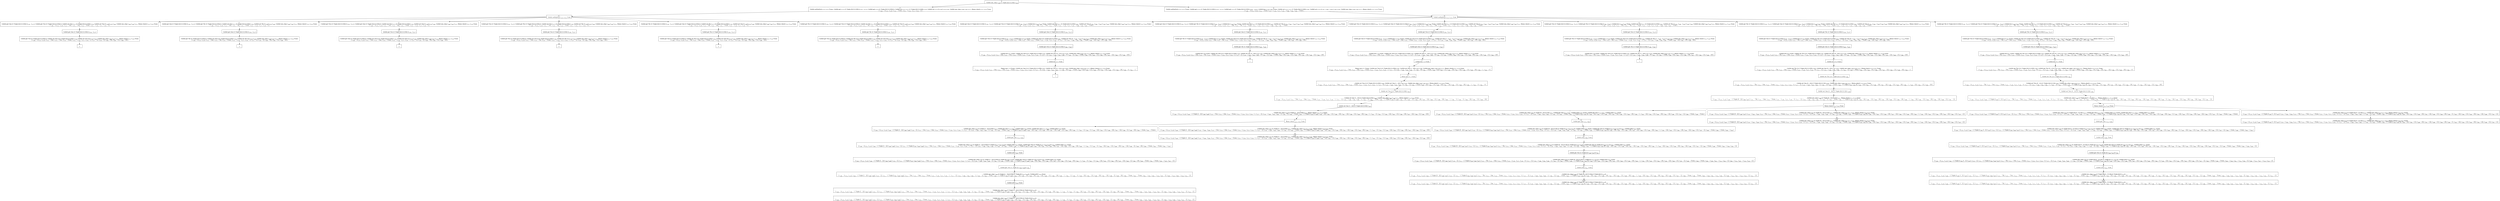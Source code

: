 digraph {
    graph [rankdir=TB
          ,bgcolor=transparent];
    node [shape=box
         ,fillcolor=white
         ,style=filled];
    0 [label=<O <BR/> Unfold one_step v<SUB>138</SUB> (C Triple [[2] [1] [0]]) v<SUB>140</SUB>>];
    1 [label=<C <BR/> Unfold notEqStick v<SUB>172</SUB> v<SUB>173</SUB> Trueo, Unfold get v<SUB>172</SUB> (C Triple [[2] [1] [0]]) (v<SUB>176</SUB> : v<SUB>177</SUB>), Unfold get v<SUB>173</SUB> (C Triple [[2] [1] [0]]) [], Unfold set v<SUB>172</SUB> v<SUB>177</SUB> (C Triple [[2] [1] [0]]) v<SUB>179</SUB>, Unfold set v<SUB>173</SUB> [v<SUB>176</SUB>] v<SUB>179</SUB> v<SUB>140</SUB>, Unfold one_step v<SUB>169</SUB> v<SUB>140</SUB> v<SUB>171</SUB>, Memo check v<SUB>171</SUB> v<SUB>170</SUB> Trueo <BR/>  [ v<SUB>138</SUB> &rarr; (v<SUB>172</SUB>, v<SUB>173</SUB>), v<SUB>174</SUB> &rarr; Trueo, v<SUB>175</SUB> &rarr; v<SUB>176</SUB> : v<SUB>177</SUB>, v<SUB>178</SUB> &rarr; [] ] >];
    2 [label=<C <BR/> Unfold notEqStick v<SUB>172</SUB> v<SUB>173</SUB> Trueo, Unfold get v<SUB>172</SUB> (C Triple [[2] [1] [0]]) (v<SUB>176</SUB> : v<SUB>177</SUB>), Unfold get v<SUB>173</SUB> (C Triple [[2] [1] [0]]) (v<SUB>180</SUB> : v<SUB>181</SUB>), Unfold less v<SUB>176</SUB> v<SUB>180</SUB> Trueo, Unfold set v<SUB>172</SUB> v<SUB>177</SUB> (C Triple [[2] [1] [0]]) v<SUB>183</SUB>, Unfold set v<SUB>173</SUB> (v<SUB>176</SUB> : v<SUB>180</SUB> : v<SUB>181</SUB>) v<SUB>183</SUB> v<SUB>140</SUB>, Unfold one_step v<SUB>169</SUB> v<SUB>140</SUB> v<SUB>171</SUB>, Memo check v<SUB>171</SUB> v<SUB>170</SUB> Trueo <BR/>  [ v<SUB>138</SUB> &rarr; (v<SUB>172</SUB>, v<SUB>173</SUB>), v<SUB>174</SUB> &rarr; Trueo, v<SUB>175</SUB> &rarr; v<SUB>176</SUB> : v<SUB>177</SUB>, v<SUB>178</SUB> &rarr; v<SUB>180</SUB> : v<SUB>181</SUB>, v<SUB>182</SUB> &rarr; Trueo ] >];
    3 [label=<O <BR/> Unfold notEqStick v<SUB>172</SUB> v<SUB>173</SUB> Trueo>];
    4 [label=<C <BR/> Unfold get One (C Triple [[2] [1] [0]]) (v<SUB>176</SUB> : v<SUB>177</SUB>), Unfold get Two (C Triple [[2] [1] [0]]) [], Unfold set One v<SUB>177</SUB> (C Triple [[2] [1] [0]]) v<SUB>179</SUB>, Unfold set Two [v<SUB>176</SUB>] v<SUB>179</SUB> v<SUB>140</SUB>, Unfold one_step v<SUB>169</SUB> v<SUB>140</SUB> v<SUB>171</SUB>, Memo check v<SUB>171</SUB> v<SUB>170</SUB> Trueo <BR/>  [ v<SUB>138</SUB> &rarr; (v<SUB>172</SUB>, v<SUB>173</SUB>), v<SUB>172</SUB> &rarr; One, v<SUB>173</SUB> &rarr; Two, v<SUB>174</SUB> &rarr; Trueo, v<SUB>175</SUB> &rarr; v<SUB>176</SUB> : v<SUB>177</SUB>, v<SUB>178</SUB> &rarr; [] ] >];
    5 [label=<C <BR/> Unfold get One (C Triple [[2] [1] [0]]) (v<SUB>176</SUB> : v<SUB>177</SUB>), Unfold get Thr (C Triple [[2] [1] [0]]) [], Unfold set One v<SUB>177</SUB> (C Triple [[2] [1] [0]]) v<SUB>179</SUB>, Unfold set Thr [v<SUB>176</SUB>] v<SUB>179</SUB> v<SUB>140</SUB>, Unfold one_step v<SUB>169</SUB> v<SUB>140</SUB> v<SUB>171</SUB>, Memo check v<SUB>171</SUB> v<SUB>170</SUB> Trueo <BR/>  [ v<SUB>138</SUB> &rarr; (v<SUB>172</SUB>, v<SUB>173</SUB>), v<SUB>172</SUB> &rarr; One, v<SUB>173</SUB> &rarr; Thr, v<SUB>174</SUB> &rarr; Trueo, v<SUB>175</SUB> &rarr; v<SUB>176</SUB> : v<SUB>177</SUB>, v<SUB>178</SUB> &rarr; [] ] >];
    6 [label=<C <BR/> Unfold get Two (C Triple [[2] [1] [0]]) (v<SUB>176</SUB> : v<SUB>177</SUB>), Unfold get One (C Triple [[2] [1] [0]]) [], Unfold set Two v<SUB>177</SUB> (C Triple [[2] [1] [0]]) v<SUB>179</SUB>, Unfold set One [v<SUB>176</SUB>] v<SUB>179</SUB> v<SUB>140</SUB>, Unfold one_step v<SUB>169</SUB> v<SUB>140</SUB> v<SUB>171</SUB>, Memo check v<SUB>171</SUB> v<SUB>170</SUB> Trueo <BR/>  [ v<SUB>138</SUB> &rarr; (v<SUB>172</SUB>, v<SUB>173</SUB>), v<SUB>172</SUB> &rarr; Two, v<SUB>173</SUB> &rarr; One, v<SUB>174</SUB> &rarr; Trueo, v<SUB>175</SUB> &rarr; v<SUB>176</SUB> : v<SUB>177</SUB>, v<SUB>178</SUB> &rarr; [] ] >];
    7 [label=<C <BR/> Unfold get Two (C Triple [[2] [1] [0]]) (v<SUB>176</SUB> : v<SUB>177</SUB>), Unfold get Thr (C Triple [[2] [1] [0]]) [], Unfold set Two v<SUB>177</SUB> (C Triple [[2] [1] [0]]) v<SUB>179</SUB>, Unfold set Thr [v<SUB>176</SUB>] v<SUB>179</SUB> v<SUB>140</SUB>, Unfold one_step v<SUB>169</SUB> v<SUB>140</SUB> v<SUB>171</SUB>, Memo check v<SUB>171</SUB> v<SUB>170</SUB> Trueo <BR/>  [ v<SUB>138</SUB> &rarr; (v<SUB>172</SUB>, v<SUB>173</SUB>), v<SUB>172</SUB> &rarr; Two, v<SUB>173</SUB> &rarr; Thr, v<SUB>174</SUB> &rarr; Trueo, v<SUB>175</SUB> &rarr; v<SUB>176</SUB> : v<SUB>177</SUB>, v<SUB>178</SUB> &rarr; [] ] >];
    8 [label=<C <BR/> Unfold get Thr (C Triple [[2] [1] [0]]) (v<SUB>176</SUB> : v<SUB>177</SUB>), Unfold get One (C Triple [[2] [1] [0]]) [], Unfold set Thr v<SUB>177</SUB> (C Triple [[2] [1] [0]]) v<SUB>179</SUB>, Unfold set One [v<SUB>176</SUB>] v<SUB>179</SUB> v<SUB>140</SUB>, Unfold one_step v<SUB>169</SUB> v<SUB>140</SUB> v<SUB>171</SUB>, Memo check v<SUB>171</SUB> v<SUB>170</SUB> Trueo <BR/>  [ v<SUB>138</SUB> &rarr; (v<SUB>172</SUB>, v<SUB>173</SUB>), v<SUB>172</SUB> &rarr; Thr, v<SUB>173</SUB> &rarr; One, v<SUB>174</SUB> &rarr; Trueo, v<SUB>175</SUB> &rarr; v<SUB>176</SUB> : v<SUB>177</SUB>, v<SUB>178</SUB> &rarr; [] ] >];
    9 [label=<C <BR/> Unfold get Thr (C Triple [[2] [1] [0]]) (v<SUB>176</SUB> : v<SUB>177</SUB>), Unfold get Two (C Triple [[2] [1] [0]]) [], Unfold set Thr v<SUB>177</SUB> (C Triple [[2] [1] [0]]) v<SUB>179</SUB>, Unfold set Two [v<SUB>176</SUB>] v<SUB>179</SUB> v<SUB>140</SUB>, Unfold one_step v<SUB>169</SUB> v<SUB>140</SUB> v<SUB>171</SUB>, Memo check v<SUB>171</SUB> v<SUB>170</SUB> Trueo <BR/>  [ v<SUB>138</SUB> &rarr; (v<SUB>172</SUB>, v<SUB>173</SUB>), v<SUB>172</SUB> &rarr; Thr, v<SUB>173</SUB> &rarr; Two, v<SUB>174</SUB> &rarr; Trueo, v<SUB>175</SUB> &rarr; v<SUB>176</SUB> : v<SUB>177</SUB>, v<SUB>178</SUB> &rarr; [] ] >];
    10 [label=<O <BR/> Unfold get One (C Triple [[2] [1] [0]]) (v<SUB>176</SUB> : v<SUB>177</SUB>)>];
    11 [label=<C <BR/> Unfold get Two (C Triple [[2] [1] [0]]) [], Unfold set One [] (C Triple [[2] [1] [0]]) v<SUB>179</SUB>, Unfold set Two [2] v<SUB>179</SUB> v<SUB>140</SUB>, Unfold one_step v<SUB>169</SUB> v<SUB>140</SUB> v<SUB>171</SUB>, Memo check v<SUB>171</SUB> v<SUB>170</SUB> Trueo <BR/>  [ v<SUB>138</SUB> &rarr; (v<SUB>172</SUB>, v<SUB>173</SUB>), v<SUB>172</SUB> &rarr; One, v<SUB>173</SUB> &rarr; Two, v<SUB>174</SUB> &rarr; Trueo, v<SUB>175</SUB> &rarr; v<SUB>176</SUB> : v<SUB>177</SUB>, v<SUB>176</SUB> &rarr; 2, v<SUB>177</SUB> &rarr; [], v<SUB>178</SUB> &rarr; [], v<SUB>184</SUB> &rarr; [2], v<SUB>185</SUB> &rarr; [1], v<SUB>186</SUB> &rarr; [0] ] >];
    12 [label=<_|_>];
    13 [label=<O <BR/> Unfold get One (C Triple [[2] [1] [0]]) (v<SUB>176</SUB> : v<SUB>177</SUB>)>];
    14 [label=<C <BR/> Unfold get Thr (C Triple [[2] [1] [0]]) [], Unfold set One [] (C Triple [[2] [1] [0]]) v<SUB>179</SUB>, Unfold set Thr [2] v<SUB>179</SUB> v<SUB>140</SUB>, Unfold one_step v<SUB>169</SUB> v<SUB>140</SUB> v<SUB>171</SUB>, Memo check v<SUB>171</SUB> v<SUB>170</SUB> Trueo <BR/>  [ v<SUB>138</SUB> &rarr; (v<SUB>172</SUB>, v<SUB>173</SUB>), v<SUB>172</SUB> &rarr; One, v<SUB>173</SUB> &rarr; Thr, v<SUB>174</SUB> &rarr; Trueo, v<SUB>175</SUB> &rarr; v<SUB>176</SUB> : v<SUB>177</SUB>, v<SUB>176</SUB> &rarr; 2, v<SUB>177</SUB> &rarr; [], v<SUB>178</SUB> &rarr; [], v<SUB>184</SUB> &rarr; [2], v<SUB>185</SUB> &rarr; [1], v<SUB>186</SUB> &rarr; [0] ] >];
    15 [label=<_|_>];
    16 [label=<O <BR/> Unfold get Two (C Triple [[2] [1] [0]]) (v<SUB>176</SUB> : v<SUB>177</SUB>)>];
    17 [label=<C <BR/> Unfold get One (C Triple [[2] [1] [0]]) [], Unfold set Two [] (C Triple [[2] [1] [0]]) v<SUB>179</SUB>, Unfold set One [1] v<SUB>179</SUB> v<SUB>140</SUB>, Unfold one_step v<SUB>169</SUB> v<SUB>140</SUB> v<SUB>171</SUB>, Memo check v<SUB>171</SUB> v<SUB>170</SUB> Trueo <BR/>  [ v<SUB>138</SUB> &rarr; (v<SUB>172</SUB>, v<SUB>173</SUB>), v<SUB>172</SUB> &rarr; Two, v<SUB>173</SUB> &rarr; One, v<SUB>174</SUB> &rarr; Trueo, v<SUB>175</SUB> &rarr; v<SUB>176</SUB> : v<SUB>177</SUB>, v<SUB>176</SUB> &rarr; 1, v<SUB>177</SUB> &rarr; [], v<SUB>178</SUB> &rarr; [], v<SUB>184</SUB> &rarr; [2], v<SUB>185</SUB> &rarr; [1], v<SUB>186</SUB> &rarr; [0] ] >];
    18 [label=<_|_>];
    19 [label=<O <BR/> Unfold get Two (C Triple [[2] [1] [0]]) (v<SUB>176</SUB> : v<SUB>177</SUB>)>];
    20 [label=<C <BR/> Unfold get Thr (C Triple [[2] [1] [0]]) [], Unfold set Two [] (C Triple [[2] [1] [0]]) v<SUB>179</SUB>, Unfold set Thr [1] v<SUB>179</SUB> v<SUB>140</SUB>, Unfold one_step v<SUB>169</SUB> v<SUB>140</SUB> v<SUB>171</SUB>, Memo check v<SUB>171</SUB> v<SUB>170</SUB> Trueo <BR/>  [ v<SUB>138</SUB> &rarr; (v<SUB>172</SUB>, v<SUB>173</SUB>), v<SUB>172</SUB> &rarr; Two, v<SUB>173</SUB> &rarr; Thr, v<SUB>174</SUB> &rarr; Trueo, v<SUB>175</SUB> &rarr; v<SUB>176</SUB> : v<SUB>177</SUB>, v<SUB>176</SUB> &rarr; 1, v<SUB>177</SUB> &rarr; [], v<SUB>178</SUB> &rarr; [], v<SUB>184</SUB> &rarr; [2], v<SUB>185</SUB> &rarr; [1], v<SUB>186</SUB> &rarr; [0] ] >];
    21 [label=<_|_>];
    22 [label=<O <BR/> Unfold get Thr (C Triple [[2] [1] [0]]) (v<SUB>176</SUB> : v<SUB>177</SUB>)>];
    23 [label=<C <BR/> Unfold get One (C Triple [[2] [1] [0]]) [], Unfold set Thr [] (C Triple [[2] [1] [0]]) v<SUB>179</SUB>, Unfold set One [0] v<SUB>179</SUB> v<SUB>140</SUB>, Unfold one_step v<SUB>169</SUB> v<SUB>140</SUB> v<SUB>171</SUB>, Memo check v<SUB>171</SUB> v<SUB>170</SUB> Trueo <BR/>  [ v<SUB>138</SUB> &rarr; (v<SUB>172</SUB>, v<SUB>173</SUB>), v<SUB>172</SUB> &rarr; Thr, v<SUB>173</SUB> &rarr; One, v<SUB>174</SUB> &rarr; Trueo, v<SUB>175</SUB> &rarr; v<SUB>176</SUB> : v<SUB>177</SUB>, v<SUB>176</SUB> &rarr; 0, v<SUB>177</SUB> &rarr; [], v<SUB>178</SUB> &rarr; [], v<SUB>184</SUB> &rarr; [2], v<SUB>185</SUB> &rarr; [1], v<SUB>186</SUB> &rarr; [0] ] >];
    24 [label=<_|_>];
    25 [label=<O <BR/> Unfold get Thr (C Triple [[2] [1] [0]]) (v<SUB>176</SUB> : v<SUB>177</SUB>)>];
    26 [label=<C <BR/> Unfold get Two (C Triple [[2] [1] [0]]) [], Unfold set Thr [] (C Triple [[2] [1] [0]]) v<SUB>179</SUB>, Unfold set Two [0] v<SUB>179</SUB> v<SUB>140</SUB>, Unfold one_step v<SUB>169</SUB> v<SUB>140</SUB> v<SUB>171</SUB>, Memo check v<SUB>171</SUB> v<SUB>170</SUB> Trueo <BR/>  [ v<SUB>138</SUB> &rarr; (v<SUB>172</SUB>, v<SUB>173</SUB>), v<SUB>172</SUB> &rarr; Thr, v<SUB>173</SUB> &rarr; Two, v<SUB>174</SUB> &rarr; Trueo, v<SUB>175</SUB> &rarr; v<SUB>176</SUB> : v<SUB>177</SUB>, v<SUB>176</SUB> &rarr; 0, v<SUB>177</SUB> &rarr; [], v<SUB>178</SUB> &rarr; [], v<SUB>184</SUB> &rarr; [2], v<SUB>185</SUB> &rarr; [1], v<SUB>186</SUB> &rarr; [0] ] >];
    27 [label=<_|_>];
    28 [label=<O <BR/> Unfold notEqStick v<SUB>172</SUB> v<SUB>173</SUB> Trueo>];
    29 [label=<C <BR/> Unfold get One (C Triple [[2] [1] [0]]) (v<SUB>176</SUB> : v<SUB>177</SUB>), Unfold get Two (C Triple [[2] [1] [0]]) (v<SUB>180</SUB> : v<SUB>181</SUB>), Unfold less v<SUB>176</SUB> v<SUB>180</SUB> Trueo, Unfold set One v<SUB>177</SUB> (C Triple [[2] [1] [0]]) v<SUB>183</SUB>, Unfold set Two (v<SUB>176</SUB> : v<SUB>180</SUB> : v<SUB>181</SUB>) v<SUB>183</SUB> v<SUB>140</SUB>, Unfold one_step v<SUB>169</SUB> v<SUB>140</SUB> v<SUB>171</SUB>, Memo check v<SUB>171</SUB> v<SUB>170</SUB> Trueo <BR/>  [ v<SUB>138</SUB> &rarr; (v<SUB>172</SUB>, v<SUB>173</SUB>), v<SUB>172</SUB> &rarr; One, v<SUB>173</SUB> &rarr; Two, v<SUB>174</SUB> &rarr; Trueo, v<SUB>175</SUB> &rarr; v<SUB>176</SUB> : v<SUB>177</SUB>, v<SUB>178</SUB> &rarr; v<SUB>180</SUB> : v<SUB>181</SUB>, v<SUB>182</SUB> &rarr; Trueo ] >];
    30 [label=<C <BR/> Unfold get One (C Triple [[2] [1] [0]]) (v<SUB>176</SUB> : v<SUB>177</SUB>), Unfold get Thr (C Triple [[2] [1] [0]]) (v<SUB>180</SUB> : v<SUB>181</SUB>), Unfold less v<SUB>176</SUB> v<SUB>180</SUB> Trueo, Unfold set One v<SUB>177</SUB> (C Triple [[2] [1] [0]]) v<SUB>183</SUB>, Unfold set Thr (v<SUB>176</SUB> : v<SUB>180</SUB> : v<SUB>181</SUB>) v<SUB>183</SUB> v<SUB>140</SUB>, Unfold one_step v<SUB>169</SUB> v<SUB>140</SUB> v<SUB>171</SUB>, Memo check v<SUB>171</SUB> v<SUB>170</SUB> Trueo <BR/>  [ v<SUB>138</SUB> &rarr; (v<SUB>172</SUB>, v<SUB>173</SUB>), v<SUB>172</SUB> &rarr; One, v<SUB>173</SUB> &rarr; Thr, v<SUB>174</SUB> &rarr; Trueo, v<SUB>175</SUB> &rarr; v<SUB>176</SUB> : v<SUB>177</SUB>, v<SUB>178</SUB> &rarr; v<SUB>180</SUB> : v<SUB>181</SUB>, v<SUB>182</SUB> &rarr; Trueo ] >];
    31 [label=<C <BR/> Unfold get Two (C Triple [[2] [1] [0]]) (v<SUB>176</SUB> : v<SUB>177</SUB>), Unfold get One (C Triple [[2] [1] [0]]) (v<SUB>180</SUB> : v<SUB>181</SUB>), Unfold less v<SUB>176</SUB> v<SUB>180</SUB> Trueo, Unfold set Two v<SUB>177</SUB> (C Triple [[2] [1] [0]]) v<SUB>183</SUB>, Unfold set One (v<SUB>176</SUB> : v<SUB>180</SUB> : v<SUB>181</SUB>) v<SUB>183</SUB> v<SUB>140</SUB>, Unfold one_step v<SUB>169</SUB> v<SUB>140</SUB> v<SUB>171</SUB>, Memo check v<SUB>171</SUB> v<SUB>170</SUB> Trueo <BR/>  [ v<SUB>138</SUB> &rarr; (v<SUB>172</SUB>, v<SUB>173</SUB>), v<SUB>172</SUB> &rarr; Two, v<SUB>173</SUB> &rarr; One, v<SUB>174</SUB> &rarr; Trueo, v<SUB>175</SUB> &rarr; v<SUB>176</SUB> : v<SUB>177</SUB>, v<SUB>178</SUB> &rarr; v<SUB>180</SUB> : v<SUB>181</SUB>, v<SUB>182</SUB> &rarr; Trueo ] >];
    32 [label=<C <BR/> Unfold get Two (C Triple [[2] [1] [0]]) (v<SUB>176</SUB> : v<SUB>177</SUB>), Unfold get Thr (C Triple [[2] [1] [0]]) (v<SUB>180</SUB> : v<SUB>181</SUB>), Unfold less v<SUB>176</SUB> v<SUB>180</SUB> Trueo, Unfold set Two v<SUB>177</SUB> (C Triple [[2] [1] [0]]) v<SUB>183</SUB>, Unfold set Thr (v<SUB>176</SUB> : v<SUB>180</SUB> : v<SUB>181</SUB>) v<SUB>183</SUB> v<SUB>140</SUB>, Unfold one_step v<SUB>169</SUB> v<SUB>140</SUB> v<SUB>171</SUB>, Memo check v<SUB>171</SUB> v<SUB>170</SUB> Trueo <BR/>  [ v<SUB>138</SUB> &rarr; (v<SUB>172</SUB>, v<SUB>173</SUB>), v<SUB>172</SUB> &rarr; Two, v<SUB>173</SUB> &rarr; Thr, v<SUB>174</SUB> &rarr; Trueo, v<SUB>175</SUB> &rarr; v<SUB>176</SUB> : v<SUB>177</SUB>, v<SUB>178</SUB> &rarr; v<SUB>180</SUB> : v<SUB>181</SUB>, v<SUB>182</SUB> &rarr; Trueo ] >];
    33 [label=<C <BR/> Unfold get Thr (C Triple [[2] [1] [0]]) (v<SUB>176</SUB> : v<SUB>177</SUB>), Unfold get One (C Triple [[2] [1] [0]]) (v<SUB>180</SUB> : v<SUB>181</SUB>), Unfold less v<SUB>176</SUB> v<SUB>180</SUB> Trueo, Unfold set Thr v<SUB>177</SUB> (C Triple [[2] [1] [0]]) v<SUB>183</SUB>, Unfold set One (v<SUB>176</SUB> : v<SUB>180</SUB> : v<SUB>181</SUB>) v<SUB>183</SUB> v<SUB>140</SUB>, Unfold one_step v<SUB>169</SUB> v<SUB>140</SUB> v<SUB>171</SUB>, Memo check v<SUB>171</SUB> v<SUB>170</SUB> Trueo <BR/>  [ v<SUB>138</SUB> &rarr; (v<SUB>172</SUB>, v<SUB>173</SUB>), v<SUB>172</SUB> &rarr; Thr, v<SUB>173</SUB> &rarr; One, v<SUB>174</SUB> &rarr; Trueo, v<SUB>175</SUB> &rarr; v<SUB>176</SUB> : v<SUB>177</SUB>, v<SUB>178</SUB> &rarr; v<SUB>180</SUB> : v<SUB>181</SUB>, v<SUB>182</SUB> &rarr; Trueo ] >];
    34 [label=<C <BR/> Unfold get Thr (C Triple [[2] [1] [0]]) (v<SUB>176</SUB> : v<SUB>177</SUB>), Unfold get Two (C Triple [[2] [1] [0]]) (v<SUB>180</SUB> : v<SUB>181</SUB>), Unfold less v<SUB>176</SUB> v<SUB>180</SUB> Trueo, Unfold set Thr v<SUB>177</SUB> (C Triple [[2] [1] [0]]) v<SUB>183</SUB>, Unfold set Two (v<SUB>176</SUB> : v<SUB>180</SUB> : v<SUB>181</SUB>) v<SUB>183</SUB> v<SUB>140</SUB>, Unfold one_step v<SUB>169</SUB> v<SUB>140</SUB> v<SUB>171</SUB>, Memo check v<SUB>171</SUB> v<SUB>170</SUB> Trueo <BR/>  [ v<SUB>138</SUB> &rarr; (v<SUB>172</SUB>, v<SUB>173</SUB>), v<SUB>172</SUB> &rarr; Thr, v<SUB>173</SUB> &rarr; Two, v<SUB>174</SUB> &rarr; Trueo, v<SUB>175</SUB> &rarr; v<SUB>176</SUB> : v<SUB>177</SUB>, v<SUB>178</SUB> &rarr; v<SUB>180</SUB> : v<SUB>181</SUB>, v<SUB>182</SUB> &rarr; Trueo ] >];
    35 [label=<O <BR/> Unfold get One (C Triple [[2] [1] [0]]) (v<SUB>176</SUB> : v<SUB>177</SUB>)>];
    36 [label=<C <BR/> Unfold get Two (C Triple [[2] [1] [0]]) (v<SUB>180</SUB> : v<SUB>181</SUB>), Unfold less 2 v<SUB>180</SUB> Trueo, Unfold set One [] (C Triple [[2] [1] [0]]) v<SUB>183</SUB>, Unfold set Two (2 : v<SUB>180</SUB> : v<SUB>181</SUB>) v<SUB>183</SUB> v<SUB>140</SUB>, Unfold one_step v<SUB>169</SUB> v<SUB>140</SUB> v<SUB>171</SUB>, Memo check v<SUB>171</SUB> v<SUB>170</SUB> Trueo <BR/>  [ v<SUB>138</SUB> &rarr; (v<SUB>172</SUB>, v<SUB>173</SUB>), v<SUB>172</SUB> &rarr; One, v<SUB>173</SUB> &rarr; Two, v<SUB>174</SUB> &rarr; Trueo, v<SUB>175</SUB> &rarr; v<SUB>176</SUB> : v<SUB>177</SUB>, v<SUB>176</SUB> &rarr; 2, v<SUB>177</SUB> &rarr; [], v<SUB>178</SUB> &rarr; v<SUB>180</SUB> : v<SUB>181</SUB>, v<SUB>182</SUB> &rarr; Trueo, v<SUB>184</SUB> &rarr; [2], v<SUB>185</SUB> &rarr; [1], v<SUB>186</SUB> &rarr; [0] ] >];
    37 [label=<O <BR/> Unfold get Two (C Triple [[2] [1] [0]]) (v<SUB>180</SUB> : v<SUB>181</SUB>)>];
    38 [label=<C <BR/> Unfold less 2 1 Trueo, Unfold set One [] (C Triple [[2] [1] [0]]) v<SUB>183</SUB>, Unfold set Two (2 : [1]) v<SUB>183</SUB> v<SUB>140</SUB>, Unfold one_step v<SUB>169</SUB> v<SUB>140</SUB> v<SUB>171</SUB>, Memo check v<SUB>171</SUB> v<SUB>170</SUB> Trueo <BR/>  [ v<SUB>138</SUB> &rarr; (v<SUB>172</SUB>, v<SUB>173</SUB>), v<SUB>172</SUB> &rarr; One, v<SUB>173</SUB> &rarr; Two, v<SUB>174</SUB> &rarr; Trueo, v<SUB>175</SUB> &rarr; v<SUB>176</SUB> : v<SUB>177</SUB>, v<SUB>176</SUB> &rarr; 2, v<SUB>177</SUB> &rarr; [], v<SUB>178</SUB> &rarr; v<SUB>180</SUB> : v<SUB>181</SUB>, v<SUB>180</SUB> &rarr; 1, v<SUB>181</SUB> &rarr; [], v<SUB>182</SUB> &rarr; Trueo, v<SUB>184</SUB> &rarr; [2], v<SUB>185</SUB> &rarr; [1], v<SUB>186</SUB> &rarr; [0], v<SUB>187</SUB> &rarr; [2], v<SUB>188</SUB> &rarr; [1], v<SUB>189</SUB> &rarr; [0] ] >];
    39 [label=<O <BR/> Unfold less 2 1 Trueo>];
    40 [label=<C <BR/> Memo less 1 0 Trueo, Unfold set One [] (C Triple [[2] [1] [0]]) v<SUB>183</SUB>, Unfold set Two (2 : [1]) v<SUB>183</SUB> v<SUB>140</SUB>, Unfold one_step v<SUB>169</SUB> v<SUB>140</SUB> v<SUB>171</SUB>, Memo check v<SUB>171</SUB> v<SUB>170</SUB> Trueo <BR/>  [ v<SUB>138</SUB> &rarr; (v<SUB>172</SUB>, v<SUB>173</SUB>), v<SUB>172</SUB> &rarr; One, v<SUB>173</SUB> &rarr; Two, v<SUB>174</SUB> &rarr; Trueo, v<SUB>175</SUB> &rarr; v<SUB>176</SUB> : v<SUB>177</SUB>, v<SUB>176</SUB> &rarr; 2, v<SUB>177</SUB> &rarr; [], v<SUB>178</SUB> &rarr; v<SUB>180</SUB> : v<SUB>181</SUB>, v<SUB>180</SUB> &rarr; 1, v<SUB>181</SUB> &rarr; [], v<SUB>182</SUB> &rarr; Trueo, v<SUB>184</SUB> &rarr; [2], v<SUB>185</SUB> &rarr; [1], v<SUB>186</SUB> &rarr; [0], v<SUB>187</SUB> &rarr; [2], v<SUB>188</SUB> &rarr; [1], v<SUB>189</SUB> &rarr; [0], v<SUB>190</SUB> &rarr; 0, v<SUB>191</SUB> &rarr; 1 ] >];
    41 [label=<_|_>];
    42 [label=<O <BR/> Unfold get One (C Triple [[2] [1] [0]]) (v<SUB>176</SUB> : v<SUB>177</SUB>)>];
    43 [label=<C <BR/> Unfold get Thr (C Triple [[2] [1] [0]]) (v<SUB>180</SUB> : v<SUB>181</SUB>), Unfold less 2 v<SUB>180</SUB> Trueo, Unfold set One [] (C Triple [[2] [1] [0]]) v<SUB>183</SUB>, Unfold set Thr (2 : v<SUB>180</SUB> : v<SUB>181</SUB>) v<SUB>183</SUB> v<SUB>140</SUB>, Unfold one_step v<SUB>169</SUB> v<SUB>140</SUB> v<SUB>171</SUB>, Memo check v<SUB>171</SUB> v<SUB>170</SUB> Trueo <BR/>  [ v<SUB>138</SUB> &rarr; (v<SUB>172</SUB>, v<SUB>173</SUB>), v<SUB>172</SUB> &rarr; One, v<SUB>173</SUB> &rarr; Thr, v<SUB>174</SUB> &rarr; Trueo, v<SUB>175</SUB> &rarr; v<SUB>176</SUB> : v<SUB>177</SUB>, v<SUB>176</SUB> &rarr; 2, v<SUB>177</SUB> &rarr; [], v<SUB>178</SUB> &rarr; v<SUB>180</SUB> : v<SUB>181</SUB>, v<SUB>182</SUB> &rarr; Trueo, v<SUB>184</SUB> &rarr; [2], v<SUB>185</SUB> &rarr; [1], v<SUB>186</SUB> &rarr; [0] ] >];
    44 [label=<O <BR/> Unfold get Thr (C Triple [[2] [1] [0]]) (v<SUB>180</SUB> : v<SUB>181</SUB>)>];
    45 [label=<C <BR/> Unfold less 2 0 Trueo, Unfold set One [] (C Triple [[2] [1] [0]]) v<SUB>183</SUB>, Unfold set Thr (2 : [0]) v<SUB>183</SUB> v<SUB>140</SUB>, Unfold one_step v<SUB>169</SUB> v<SUB>140</SUB> v<SUB>171</SUB>, Memo check v<SUB>171</SUB> v<SUB>170</SUB> Trueo <BR/>  [ v<SUB>138</SUB> &rarr; (v<SUB>172</SUB>, v<SUB>173</SUB>), v<SUB>172</SUB> &rarr; One, v<SUB>173</SUB> &rarr; Thr, v<SUB>174</SUB> &rarr; Trueo, v<SUB>175</SUB> &rarr; v<SUB>176</SUB> : v<SUB>177</SUB>, v<SUB>176</SUB> &rarr; 2, v<SUB>177</SUB> &rarr; [], v<SUB>178</SUB> &rarr; v<SUB>180</SUB> : v<SUB>181</SUB>, v<SUB>180</SUB> &rarr; 0, v<SUB>181</SUB> &rarr; [], v<SUB>182</SUB> &rarr; Trueo, v<SUB>184</SUB> &rarr; [2], v<SUB>185</SUB> &rarr; [1], v<SUB>186</SUB> &rarr; [0], v<SUB>187</SUB> &rarr; [2], v<SUB>188</SUB> &rarr; [1], v<SUB>189</SUB> &rarr; [0] ] >];
    46 [label=<_|_>];
    47 [label=<O <BR/> Unfold get Two (C Triple [[2] [1] [0]]) (v<SUB>176</SUB> : v<SUB>177</SUB>)>];
    48 [label=<C <BR/> Unfold get One (C Triple [[2] [1] [0]]) (v<SUB>180</SUB> : v<SUB>181</SUB>), Unfold less 1 v<SUB>180</SUB> Trueo, Unfold set Two [] (C Triple [[2] [1] [0]]) v<SUB>183</SUB>, Unfold set One (1 : v<SUB>180</SUB> : v<SUB>181</SUB>) v<SUB>183</SUB> v<SUB>140</SUB>, Unfold one_step v<SUB>169</SUB> v<SUB>140</SUB> v<SUB>171</SUB>, Memo check v<SUB>171</SUB> v<SUB>170</SUB> Trueo <BR/>  [ v<SUB>138</SUB> &rarr; (v<SUB>172</SUB>, v<SUB>173</SUB>), v<SUB>172</SUB> &rarr; Two, v<SUB>173</SUB> &rarr; One, v<SUB>174</SUB> &rarr; Trueo, v<SUB>175</SUB> &rarr; v<SUB>176</SUB> : v<SUB>177</SUB>, v<SUB>176</SUB> &rarr; 1, v<SUB>177</SUB> &rarr; [], v<SUB>178</SUB> &rarr; v<SUB>180</SUB> : v<SUB>181</SUB>, v<SUB>182</SUB> &rarr; Trueo, v<SUB>184</SUB> &rarr; [2], v<SUB>185</SUB> &rarr; [1], v<SUB>186</SUB> &rarr; [0] ] >];
    49 [label=<O <BR/> Unfold get One (C Triple [[2] [1] [0]]) (v<SUB>180</SUB> : v<SUB>181</SUB>)>];
    50 [label=<C <BR/> Unfold less 1 2 Trueo, Unfold set Two [] (C Triple [[2] [1] [0]]) v<SUB>183</SUB>, Unfold set One (1 : [2]) v<SUB>183</SUB> v<SUB>140</SUB>, Unfold one_step v<SUB>169</SUB> v<SUB>140</SUB> v<SUB>171</SUB>, Memo check v<SUB>171</SUB> v<SUB>170</SUB> Trueo <BR/>  [ v<SUB>138</SUB> &rarr; (v<SUB>172</SUB>, v<SUB>173</SUB>), v<SUB>172</SUB> &rarr; Two, v<SUB>173</SUB> &rarr; One, v<SUB>174</SUB> &rarr; Trueo, v<SUB>175</SUB> &rarr; v<SUB>176</SUB> : v<SUB>177</SUB>, v<SUB>176</SUB> &rarr; 1, v<SUB>177</SUB> &rarr; [], v<SUB>178</SUB> &rarr; v<SUB>180</SUB> : v<SUB>181</SUB>, v<SUB>180</SUB> &rarr; 2, v<SUB>181</SUB> &rarr; [], v<SUB>182</SUB> &rarr; Trueo, v<SUB>184</SUB> &rarr; [2], v<SUB>185</SUB> &rarr; [1], v<SUB>186</SUB> &rarr; [0], v<SUB>187</SUB> &rarr; [2], v<SUB>188</SUB> &rarr; [1], v<SUB>189</SUB> &rarr; [0] ] >];
    51 [label=<O <BR/> Unfold less 1 2 Trueo>];
    52 [label=<C <BR/> Memo less 0 1 Trueo, Unfold set Two [] (C Triple [[2] [1] [0]]) v<SUB>183</SUB>, Unfold set One (1 : [2]) v<SUB>183</SUB> v<SUB>140</SUB>, Unfold one_step v<SUB>169</SUB> v<SUB>140</SUB> v<SUB>171</SUB>, Memo check v<SUB>171</SUB> v<SUB>170</SUB> Trueo <BR/>  [ v<SUB>138</SUB> &rarr; (v<SUB>172</SUB>, v<SUB>173</SUB>), v<SUB>172</SUB> &rarr; Two, v<SUB>173</SUB> &rarr; One, v<SUB>174</SUB> &rarr; Trueo, v<SUB>175</SUB> &rarr; v<SUB>176</SUB> : v<SUB>177</SUB>, v<SUB>176</SUB> &rarr; 1, v<SUB>177</SUB> &rarr; [], v<SUB>178</SUB> &rarr; v<SUB>180</SUB> : v<SUB>181</SUB>, v<SUB>180</SUB> &rarr; 2, v<SUB>181</SUB> &rarr; [], v<SUB>182</SUB> &rarr; Trueo, v<SUB>184</SUB> &rarr; [2], v<SUB>185</SUB> &rarr; [1], v<SUB>186</SUB> &rarr; [0], v<SUB>187</SUB> &rarr; [2], v<SUB>188</SUB> &rarr; [1], v<SUB>189</SUB> &rarr; [0], v<SUB>190</SUB> &rarr; 1, v<SUB>191</SUB> &rarr; 0 ] >];
    53 [label=<O <BR/> Memo less 0 1 Trueo>];
    54 [label=<C <BR/> Unfold set Two [] (C Triple [[2] [1] [0]]) v<SUB>183</SUB>, Unfold set One (1 : [2]) v<SUB>183</SUB> v<SUB>140</SUB>, Unfold one_step v<SUB>169</SUB> v<SUB>140</SUB> v<SUB>171</SUB>, Memo check v<SUB>171</SUB> v<SUB>170</SUB> Trueo <BR/>  [ v<SUB>138</SUB> &rarr; (v<SUB>172</SUB>, v<SUB>173</SUB>), v<SUB>172</SUB> &rarr; Two, v<SUB>173</SUB> &rarr; One, v<SUB>174</SUB> &rarr; Trueo, v<SUB>175</SUB> &rarr; v<SUB>176</SUB> : v<SUB>177</SUB>, v<SUB>176</SUB> &rarr; 1, v<SUB>177</SUB> &rarr; [], v<SUB>178</SUB> &rarr; v<SUB>180</SUB> : v<SUB>181</SUB>, v<SUB>180</SUB> &rarr; 2, v<SUB>181</SUB> &rarr; [], v<SUB>182</SUB> &rarr; Trueo, v<SUB>184</SUB> &rarr; [2], v<SUB>185</SUB> &rarr; [1], v<SUB>186</SUB> &rarr; [0], v<SUB>187</SUB> &rarr; [2], v<SUB>188</SUB> &rarr; [1], v<SUB>189</SUB> &rarr; [0], v<SUB>190</SUB> &rarr; 1, v<SUB>191</SUB> &rarr; 0, v<SUB>192</SUB> &rarr; 0 ] >];
    55 [label=<O <BR/> Unfold set Two [] (C Triple [[2] [1] [0]]) v<SUB>183</SUB>>];
    56 [label=<C <BR/> Unfold set One (1 : [2]) (C Triple [[2] [] [0]]) v<SUB>140</SUB>, Unfold one_step v<SUB>169</SUB> v<SUB>140</SUB> v<SUB>171</SUB>, Memo check v<SUB>171</SUB> v<SUB>170</SUB> Trueo <BR/>  [ v<SUB>138</SUB> &rarr; (v<SUB>172</SUB>, v<SUB>173</SUB>), v<SUB>172</SUB> &rarr; Two, v<SUB>173</SUB> &rarr; One, v<SUB>174</SUB> &rarr; Trueo, v<SUB>175</SUB> &rarr; v<SUB>176</SUB> : v<SUB>177</SUB>, v<SUB>176</SUB> &rarr; 1, v<SUB>177</SUB> &rarr; [], v<SUB>178</SUB> &rarr; v<SUB>180</SUB> : v<SUB>181</SUB>, v<SUB>180</SUB> &rarr; 2, v<SUB>181</SUB> &rarr; [], v<SUB>182</SUB> &rarr; Trueo, v<SUB>183</SUB> &rarr; C Triple [v<SUB>194</SUB> [] v<SUB>196</SUB>], v<SUB>184</SUB> &rarr; [2], v<SUB>185</SUB> &rarr; [1], v<SUB>186</SUB> &rarr; [0], v<SUB>187</SUB> &rarr; [2], v<SUB>188</SUB> &rarr; [1], v<SUB>189</SUB> &rarr; [0], v<SUB>190</SUB> &rarr; 1, v<SUB>191</SUB> &rarr; 0, v<SUB>192</SUB> &rarr; 0, v<SUB>194</SUB> &rarr; [2], v<SUB>195</SUB> &rarr; [1], v<SUB>196</SUB> &rarr; [0] ] >];
    57 [label=<O <BR/> Unfold set One (1 : [2]) (C Triple [[2] [] [0]]) v<SUB>140</SUB>>];
    58 [label=<C <BR/> Unfold one_step v<SUB>169</SUB> (C Triple [1 : [2] [] [0]]) v<SUB>171</SUB>, Memo check v<SUB>171</SUB> v<SUB>170</SUB> Trueo <BR/>  [ v<SUB>138</SUB> &rarr; (v<SUB>172</SUB>, v<SUB>173</SUB>), v<SUB>140</SUB> &rarr; C Triple [1 : [2] v<SUB>198</SUB> v<SUB>199</SUB>], v<SUB>172</SUB> &rarr; Two, v<SUB>173</SUB> &rarr; One, v<SUB>174</SUB> &rarr; Trueo, v<SUB>175</SUB> &rarr; v<SUB>176</SUB> : v<SUB>177</SUB>, v<SUB>176</SUB> &rarr; 1, v<SUB>177</SUB> &rarr; [], v<SUB>178</SUB> &rarr; v<SUB>180</SUB> : v<SUB>181</SUB>, v<SUB>180</SUB> &rarr; 2, v<SUB>181</SUB> &rarr; [], v<SUB>182</SUB> &rarr; Trueo, v<SUB>183</SUB> &rarr; C Triple [v<SUB>194</SUB> [] v<SUB>196</SUB>], v<SUB>184</SUB> &rarr; [2], v<SUB>185</SUB> &rarr; [1], v<SUB>186</SUB> &rarr; [0], v<SUB>187</SUB> &rarr; [2], v<SUB>188</SUB> &rarr; [1], v<SUB>189</SUB> &rarr; [0], v<SUB>190</SUB> &rarr; 1, v<SUB>191</SUB> &rarr; 0, v<SUB>192</SUB> &rarr; 0, v<SUB>194</SUB> &rarr; [2], v<SUB>195</SUB> &rarr; [1], v<SUB>196</SUB> &rarr; [0], v<SUB>197</SUB> &rarr; [2], v<SUB>198</SUB> &rarr; [], v<SUB>199</SUB> &rarr; [0] ] >];
    59 [label=<O <BR/> Memo check v<SUB>171</SUB> v<SUB>170</SUB> Trueo>];
    60 [label=<C <BR/> Unfold one_step v<SUB>169</SUB> (C Triple [1 : [2] [] [0]]) v<SUB>171</SUB>, Unfold get One v<SUB>171</SUB> v<SUB>202</SUB>, Unfold isNil v<SUB>202</SUB> Trueo, Unfold get Two v<SUB>171</SUB> v<SUB>203</SUB>, Unfold isNil v<SUB>203</SUB> Trueo <BR/>  [ v<SUB>138</SUB> &rarr; (v<SUB>172</SUB>, v<SUB>173</SUB>), v<SUB>140</SUB> &rarr; C Triple [1 : [2] v<SUB>198</SUB> v<SUB>199</SUB>], v<SUB>170</SUB> &rarr; [], v<SUB>172</SUB> &rarr; Two, v<SUB>173</SUB> &rarr; One, v<SUB>174</SUB> &rarr; Trueo, v<SUB>175</SUB> &rarr; v<SUB>176</SUB> : v<SUB>177</SUB>, v<SUB>176</SUB> &rarr; 1, v<SUB>177</SUB> &rarr; [], v<SUB>178</SUB> &rarr; v<SUB>180</SUB> : v<SUB>181</SUB>, v<SUB>180</SUB> &rarr; 2, v<SUB>181</SUB> &rarr; [], v<SUB>182</SUB> &rarr; Trueo, v<SUB>183</SUB> &rarr; C Triple [v<SUB>194</SUB> [] v<SUB>196</SUB>], v<SUB>184</SUB> &rarr; [2], v<SUB>185</SUB> &rarr; [1], v<SUB>186</SUB> &rarr; [0], v<SUB>187</SUB> &rarr; [2], v<SUB>188</SUB> &rarr; [1], v<SUB>189</SUB> &rarr; [0], v<SUB>190</SUB> &rarr; 1, v<SUB>191</SUB> &rarr; 0, v<SUB>192</SUB> &rarr; 0, v<SUB>194</SUB> &rarr; [2], v<SUB>195</SUB> &rarr; [1], v<SUB>196</SUB> &rarr; [0], v<SUB>197</SUB> &rarr; [2], v<SUB>198</SUB> &rarr; [], v<SUB>199</SUB> &rarr; [0], v<SUB>200</SUB> &rarr; Trueo, v<SUB>201</SUB> &rarr; Trueo ] >];
    61 [label=<C <BR/> Unfold one_step v<SUB>169</SUB> (C Triple [1 : [2] [] [0]]) v<SUB>171</SUB>, Unfold one_step v<SUB>204</SUB> v<SUB>171</SUB> v<SUB>206</SUB>, Memo check v<SUB>206</SUB> v<SUB>205</SUB> Trueo <BR/>  [ v<SUB>138</SUB> &rarr; (v<SUB>172</SUB>, v<SUB>173</SUB>), v<SUB>140</SUB> &rarr; C Triple [1 : [2] v<SUB>198</SUB> v<SUB>199</SUB>], v<SUB>170</SUB> &rarr; v<SUB>204</SUB> : v<SUB>205</SUB>, v<SUB>172</SUB> &rarr; Two, v<SUB>173</SUB> &rarr; One, v<SUB>174</SUB> &rarr; Trueo, v<SUB>175</SUB> &rarr; v<SUB>176</SUB> : v<SUB>177</SUB>, v<SUB>176</SUB> &rarr; 1, v<SUB>177</SUB> &rarr; [], v<SUB>178</SUB> &rarr; v<SUB>180</SUB> : v<SUB>181</SUB>, v<SUB>180</SUB> &rarr; 2, v<SUB>181</SUB> &rarr; [], v<SUB>182</SUB> &rarr; Trueo, v<SUB>183</SUB> &rarr; C Triple [v<SUB>194</SUB> [] v<SUB>196</SUB>], v<SUB>184</SUB> &rarr; [2], v<SUB>185</SUB> &rarr; [1], v<SUB>186</SUB> &rarr; [0], v<SUB>187</SUB> &rarr; [2], v<SUB>188</SUB> &rarr; [1], v<SUB>189</SUB> &rarr; [0], v<SUB>190</SUB> &rarr; 1, v<SUB>191</SUB> &rarr; 0, v<SUB>192</SUB> &rarr; 0, v<SUB>194</SUB> &rarr; [2], v<SUB>195</SUB> &rarr; [1], v<SUB>196</SUB> &rarr; [0], v<SUB>197</SUB> &rarr; [2], v<SUB>198</SUB> &rarr; [], v<SUB>199</SUB> &rarr; [0] ] >];
    62 [label=<O <BR/> Unfold get One v<SUB>171</SUB> v<SUB>202</SUB>>];
    63 [label=<C <BR/> Unfold one_step v<SUB>169</SUB> (C Triple [1 : [2] [] [0]]) (C Triple [v<SUB>207</SUB> v<SUB>208</SUB> v<SUB>209</SUB>]), Unfold isNil v<SUB>207</SUB> Trueo, Unfold get Two (C Triple [v<SUB>207</SUB> v<SUB>208</SUB> v<SUB>209</SUB>]) v<SUB>203</SUB>, Unfold isNil v<SUB>203</SUB> Trueo <BR/>  [ v<SUB>138</SUB> &rarr; (v<SUB>172</SUB>, v<SUB>173</SUB>), v<SUB>140</SUB> &rarr; C Triple [1 : [2] v<SUB>198</SUB> v<SUB>199</SUB>], v<SUB>170</SUB> &rarr; [], v<SUB>171</SUB> &rarr; C Triple [v<SUB>207</SUB> v<SUB>208</SUB> v<SUB>209</SUB>], v<SUB>172</SUB> &rarr; Two, v<SUB>173</SUB> &rarr; One, v<SUB>174</SUB> &rarr; Trueo, v<SUB>175</SUB> &rarr; v<SUB>176</SUB> : v<SUB>177</SUB>, v<SUB>176</SUB> &rarr; 1, v<SUB>177</SUB> &rarr; [], v<SUB>178</SUB> &rarr; v<SUB>180</SUB> : v<SUB>181</SUB>, v<SUB>180</SUB> &rarr; 2, v<SUB>181</SUB> &rarr; [], v<SUB>182</SUB> &rarr; Trueo, v<SUB>183</SUB> &rarr; C Triple [v<SUB>194</SUB> [] v<SUB>196</SUB>], v<SUB>184</SUB> &rarr; [2], v<SUB>185</SUB> &rarr; [1], v<SUB>186</SUB> &rarr; [0], v<SUB>187</SUB> &rarr; [2], v<SUB>188</SUB> &rarr; [1], v<SUB>189</SUB> &rarr; [0], v<SUB>190</SUB> &rarr; 1, v<SUB>191</SUB> &rarr; 0, v<SUB>192</SUB> &rarr; 0, v<SUB>194</SUB> &rarr; [2], v<SUB>195</SUB> &rarr; [1], v<SUB>196</SUB> &rarr; [0], v<SUB>197</SUB> &rarr; [2], v<SUB>198</SUB> &rarr; [], v<SUB>199</SUB> &rarr; [0], v<SUB>200</SUB> &rarr; Trueo, v<SUB>201</SUB> &rarr; Trueo, v<SUB>202</SUB> &rarr; v<SUB>207</SUB> ] >];
    64 [label=<O <BR/> Unfold isNil v<SUB>207</SUB> Trueo>];
    65 [label=<C <BR/> Unfold one_step v<SUB>169</SUB> (C Triple [1 : [2] [] [0]]) (C Triple [[] v<SUB>208</SUB> v<SUB>209</SUB>]), Unfold get Two (C Triple [[] v<SUB>208</SUB> v<SUB>209</SUB>]) v<SUB>203</SUB>, Unfold isNil v<SUB>203</SUB> Trueo <BR/>  [ v<SUB>138</SUB> &rarr; (v<SUB>172</SUB>, v<SUB>173</SUB>), v<SUB>140</SUB> &rarr; C Triple [1 : [2] v<SUB>198</SUB> v<SUB>199</SUB>], v<SUB>170</SUB> &rarr; [], v<SUB>171</SUB> &rarr; C Triple [v<SUB>207</SUB> v<SUB>208</SUB> v<SUB>209</SUB>], v<SUB>172</SUB> &rarr; Two, v<SUB>173</SUB> &rarr; One, v<SUB>174</SUB> &rarr; Trueo, v<SUB>175</SUB> &rarr; v<SUB>176</SUB> : v<SUB>177</SUB>, v<SUB>176</SUB> &rarr; 1, v<SUB>177</SUB> &rarr; [], v<SUB>178</SUB> &rarr; v<SUB>180</SUB> : v<SUB>181</SUB>, v<SUB>180</SUB> &rarr; 2, v<SUB>181</SUB> &rarr; [], v<SUB>182</SUB> &rarr; Trueo, v<SUB>183</SUB> &rarr; C Triple [v<SUB>194</SUB> [] v<SUB>196</SUB>], v<SUB>184</SUB> &rarr; [2], v<SUB>185</SUB> &rarr; [1], v<SUB>186</SUB> &rarr; [0], v<SUB>187</SUB> &rarr; [2], v<SUB>188</SUB> &rarr; [1], v<SUB>189</SUB> &rarr; [0], v<SUB>190</SUB> &rarr; 1, v<SUB>191</SUB> &rarr; 0, v<SUB>192</SUB> &rarr; 0, v<SUB>194</SUB> &rarr; [2], v<SUB>195</SUB> &rarr; [1], v<SUB>196</SUB> &rarr; [0], v<SUB>197</SUB> &rarr; [2], v<SUB>198</SUB> &rarr; [], v<SUB>199</SUB> &rarr; [0], v<SUB>200</SUB> &rarr; Trueo, v<SUB>201</SUB> &rarr; Trueo, v<SUB>202</SUB> &rarr; v<SUB>207</SUB>, v<SUB>207</SUB> &rarr; [] ] >];
    66 [label=<O <BR/> Unfold get Two (C Triple [[] v<SUB>208</SUB> v<SUB>209</SUB>]) v<SUB>203</SUB>>];
    67 [label=<C <BR/> Unfold one_step v<SUB>169</SUB> (C Triple [1 : [2] [] [0]]) (C Triple [[] v<SUB>213</SUB> v<SUB>214</SUB>]), Unfold isNil v<SUB>213</SUB> Trueo <BR/>  [ v<SUB>138</SUB> &rarr; (v<SUB>172</SUB>, v<SUB>173</SUB>), v<SUB>140</SUB> &rarr; C Triple [1 : [2] v<SUB>198</SUB> v<SUB>199</SUB>], v<SUB>170</SUB> &rarr; [], v<SUB>171</SUB> &rarr; C Triple [v<SUB>207</SUB> v<SUB>208</SUB> v<SUB>209</SUB>], v<SUB>172</SUB> &rarr; Two, v<SUB>173</SUB> &rarr; One, v<SUB>174</SUB> &rarr; Trueo, v<SUB>175</SUB> &rarr; v<SUB>176</SUB> : v<SUB>177</SUB>, v<SUB>176</SUB> &rarr; 1, v<SUB>177</SUB> &rarr; [], v<SUB>178</SUB> &rarr; v<SUB>180</SUB> : v<SUB>181</SUB>, v<SUB>180</SUB> &rarr; 2, v<SUB>181</SUB> &rarr; [], v<SUB>182</SUB> &rarr; Trueo, v<SUB>183</SUB> &rarr; C Triple [v<SUB>194</SUB> [] v<SUB>196</SUB>], v<SUB>184</SUB> &rarr; [2], v<SUB>185</SUB> &rarr; [1], v<SUB>186</SUB> &rarr; [0], v<SUB>187</SUB> &rarr; [2], v<SUB>188</SUB> &rarr; [1], v<SUB>189</SUB> &rarr; [0], v<SUB>190</SUB> &rarr; 1, v<SUB>191</SUB> &rarr; 0, v<SUB>192</SUB> &rarr; 0, v<SUB>194</SUB> &rarr; [2], v<SUB>195</SUB> &rarr; [1], v<SUB>196</SUB> &rarr; [0], v<SUB>197</SUB> &rarr; [2], v<SUB>198</SUB> &rarr; [], v<SUB>199</SUB> &rarr; [0], v<SUB>200</SUB> &rarr; Trueo, v<SUB>201</SUB> &rarr; Trueo, v<SUB>202</SUB> &rarr; v<SUB>207</SUB>, v<SUB>203</SUB> &rarr; v<SUB>213</SUB>, v<SUB>207</SUB> &rarr; [], v<SUB>208</SUB> &rarr; v<SUB>213</SUB>, v<SUB>209</SUB> &rarr; v<SUB>214</SUB>, v<SUB>212</SUB> &rarr; [] ] >];
    68 [label=<O <BR/> Unfold isNil v<SUB>213</SUB> Trueo>];
    69 [label=<C <BR/> Unfold one_step v<SUB>169</SUB> (C Triple [1 : [2] [] [0]]) (C Triple [[] [] v<SUB>214</SUB>]) <BR/>  [ v<SUB>138</SUB> &rarr; (v<SUB>172</SUB>, v<SUB>173</SUB>), v<SUB>140</SUB> &rarr; C Triple [1 : [2] v<SUB>198</SUB> v<SUB>199</SUB>], v<SUB>170</SUB> &rarr; [], v<SUB>171</SUB> &rarr; C Triple [v<SUB>207</SUB> v<SUB>208</SUB> v<SUB>209</SUB>], v<SUB>172</SUB> &rarr; Two, v<SUB>173</SUB> &rarr; One, v<SUB>174</SUB> &rarr; Trueo, v<SUB>175</SUB> &rarr; v<SUB>176</SUB> : v<SUB>177</SUB>, v<SUB>176</SUB> &rarr; 1, v<SUB>177</SUB> &rarr; [], v<SUB>178</SUB> &rarr; v<SUB>180</SUB> : v<SUB>181</SUB>, v<SUB>180</SUB> &rarr; 2, v<SUB>181</SUB> &rarr; [], v<SUB>182</SUB> &rarr; Trueo, v<SUB>183</SUB> &rarr; C Triple [v<SUB>194</SUB> [] v<SUB>196</SUB>], v<SUB>184</SUB> &rarr; [2], v<SUB>185</SUB> &rarr; [1], v<SUB>186</SUB> &rarr; [0], v<SUB>187</SUB> &rarr; [2], v<SUB>188</SUB> &rarr; [1], v<SUB>189</SUB> &rarr; [0], v<SUB>190</SUB> &rarr; 1, v<SUB>191</SUB> &rarr; 0, v<SUB>192</SUB> &rarr; 0, v<SUB>194</SUB> &rarr; [2], v<SUB>195</SUB> &rarr; [1], v<SUB>196</SUB> &rarr; [0], v<SUB>197</SUB> &rarr; [2], v<SUB>198</SUB> &rarr; [], v<SUB>199</SUB> &rarr; [0], v<SUB>200</SUB> &rarr; Trueo, v<SUB>201</SUB> &rarr; Trueo, v<SUB>202</SUB> &rarr; v<SUB>207</SUB>, v<SUB>203</SUB> &rarr; v<SUB>213</SUB>, v<SUB>207</SUB> &rarr; [], v<SUB>208</SUB> &rarr; v<SUB>213</SUB>, v<SUB>209</SUB> &rarr; v<SUB>214</SUB>, v<SUB>212</SUB> &rarr; [], v<SUB>213</SUB> &rarr; [] ] >];
    70 [label=<Leaf <BR/> Unfold one_step v<SUB>169</SUB> (C Triple [1 : [2] [] [0]]) (C Triple [[] [] v<SUB>214</SUB>]) <BR/>  [ v<SUB>138</SUB> &rarr; (v<SUB>172</SUB>, v<SUB>173</SUB>), v<SUB>140</SUB> &rarr; C Triple [1 : [2] v<SUB>198</SUB> v<SUB>199</SUB>], v<SUB>170</SUB> &rarr; [], v<SUB>171</SUB> &rarr; C Triple [v<SUB>207</SUB> v<SUB>208</SUB> v<SUB>209</SUB>], v<SUB>172</SUB> &rarr; Two, v<SUB>173</SUB> &rarr; One, v<SUB>174</SUB> &rarr; Trueo, v<SUB>175</SUB> &rarr; v<SUB>176</SUB> : v<SUB>177</SUB>, v<SUB>176</SUB> &rarr; 1, v<SUB>177</SUB> &rarr; [], v<SUB>178</SUB> &rarr; v<SUB>180</SUB> : v<SUB>181</SUB>, v<SUB>180</SUB> &rarr; 2, v<SUB>181</SUB> &rarr; [], v<SUB>182</SUB> &rarr; Trueo, v<SUB>183</SUB> &rarr; C Triple [v<SUB>194</SUB> [] v<SUB>196</SUB>], v<SUB>184</SUB> &rarr; [2], v<SUB>185</SUB> &rarr; [1], v<SUB>186</SUB> &rarr; [0], v<SUB>187</SUB> &rarr; [2], v<SUB>188</SUB> &rarr; [1], v<SUB>189</SUB> &rarr; [0], v<SUB>190</SUB> &rarr; 1, v<SUB>191</SUB> &rarr; 0, v<SUB>192</SUB> &rarr; 0, v<SUB>194</SUB> &rarr; [2], v<SUB>195</SUB> &rarr; [1], v<SUB>196</SUB> &rarr; [0], v<SUB>197</SUB> &rarr; [2], v<SUB>198</SUB> &rarr; [], v<SUB>199</SUB> &rarr; [0], v<SUB>200</SUB> &rarr; Trueo, v<SUB>201</SUB> &rarr; Trueo, v<SUB>202</SUB> &rarr; v<SUB>207</SUB>, v<SUB>203</SUB> &rarr; v<SUB>213</SUB>, v<SUB>207</SUB> &rarr; [], v<SUB>208</SUB> &rarr; v<SUB>213</SUB>, v<SUB>209</SUB> &rarr; v<SUB>214</SUB>, v<SUB>212</SUB> &rarr; [], v<SUB>213</SUB> &rarr; [] ] >];
    71 [label=<Leaf <BR/> Unfold one_step v<SUB>169</SUB> (C Triple [1 : [2] [] [0]]) v<SUB>171</SUB>, Unfold one_step v<SUB>204</SUB> v<SUB>171</SUB> v<SUB>206</SUB>, Memo check v<SUB>206</SUB> v<SUB>205</SUB> Trueo <BR/>  [ v<SUB>138</SUB> &rarr; (v<SUB>172</SUB>, v<SUB>173</SUB>), v<SUB>140</SUB> &rarr; C Triple [1 : [2] v<SUB>198</SUB> v<SUB>199</SUB>], v<SUB>170</SUB> &rarr; v<SUB>204</SUB> : v<SUB>205</SUB>, v<SUB>172</SUB> &rarr; Two, v<SUB>173</SUB> &rarr; One, v<SUB>174</SUB> &rarr; Trueo, v<SUB>175</SUB> &rarr; v<SUB>176</SUB> : v<SUB>177</SUB>, v<SUB>176</SUB> &rarr; 1, v<SUB>177</SUB> &rarr; [], v<SUB>178</SUB> &rarr; v<SUB>180</SUB> : v<SUB>181</SUB>, v<SUB>180</SUB> &rarr; 2, v<SUB>181</SUB> &rarr; [], v<SUB>182</SUB> &rarr; Trueo, v<SUB>183</SUB> &rarr; C Triple [v<SUB>194</SUB> [] v<SUB>196</SUB>], v<SUB>184</SUB> &rarr; [2], v<SUB>185</SUB> &rarr; [1], v<SUB>186</SUB> &rarr; [0], v<SUB>187</SUB> &rarr; [2], v<SUB>188</SUB> &rarr; [1], v<SUB>189</SUB> &rarr; [0], v<SUB>190</SUB> &rarr; 1, v<SUB>191</SUB> &rarr; 0, v<SUB>192</SUB> &rarr; 0, v<SUB>194</SUB> &rarr; [2], v<SUB>195</SUB> &rarr; [1], v<SUB>196</SUB> &rarr; [0], v<SUB>197</SUB> &rarr; [2], v<SUB>198</SUB> &rarr; [], v<SUB>199</SUB> &rarr; [0] ] >];
    72 [label=<O <BR/> Unfold get Two (C Triple [[2] [1] [0]]) (v<SUB>176</SUB> : v<SUB>177</SUB>)>];
    73 [label=<C <BR/> Unfold get Thr (C Triple [[2] [1] [0]]) (v<SUB>180</SUB> : v<SUB>181</SUB>), Unfold less 1 v<SUB>180</SUB> Trueo, Unfold set Two [] (C Triple [[2] [1] [0]]) v<SUB>183</SUB>, Unfold set Thr (1 : v<SUB>180</SUB> : v<SUB>181</SUB>) v<SUB>183</SUB> v<SUB>140</SUB>, Unfold one_step v<SUB>169</SUB> v<SUB>140</SUB> v<SUB>171</SUB>, Memo check v<SUB>171</SUB> v<SUB>170</SUB> Trueo <BR/>  [ v<SUB>138</SUB> &rarr; (v<SUB>172</SUB>, v<SUB>173</SUB>), v<SUB>172</SUB> &rarr; Two, v<SUB>173</SUB> &rarr; Thr, v<SUB>174</SUB> &rarr; Trueo, v<SUB>175</SUB> &rarr; v<SUB>176</SUB> : v<SUB>177</SUB>, v<SUB>176</SUB> &rarr; 1, v<SUB>177</SUB> &rarr; [], v<SUB>178</SUB> &rarr; v<SUB>180</SUB> : v<SUB>181</SUB>, v<SUB>182</SUB> &rarr; Trueo, v<SUB>184</SUB> &rarr; [2], v<SUB>185</SUB> &rarr; [1], v<SUB>186</SUB> &rarr; [0] ] >];
    74 [label=<O <BR/> Unfold get Thr (C Triple [[2] [1] [0]]) (v<SUB>180</SUB> : v<SUB>181</SUB>)>];
    75 [label=<C <BR/> Unfold less 1 0 Trueo, Unfold set Two [] (C Triple [[2] [1] [0]]) v<SUB>183</SUB>, Unfold set Thr (1 : [0]) v<SUB>183</SUB> v<SUB>140</SUB>, Unfold one_step v<SUB>169</SUB> v<SUB>140</SUB> v<SUB>171</SUB>, Memo check v<SUB>171</SUB> v<SUB>170</SUB> Trueo <BR/>  [ v<SUB>138</SUB> &rarr; (v<SUB>172</SUB>, v<SUB>173</SUB>), v<SUB>172</SUB> &rarr; Two, v<SUB>173</SUB> &rarr; Thr, v<SUB>174</SUB> &rarr; Trueo, v<SUB>175</SUB> &rarr; v<SUB>176</SUB> : v<SUB>177</SUB>, v<SUB>176</SUB> &rarr; 1, v<SUB>177</SUB> &rarr; [], v<SUB>178</SUB> &rarr; v<SUB>180</SUB> : v<SUB>181</SUB>, v<SUB>180</SUB> &rarr; 0, v<SUB>181</SUB> &rarr; [], v<SUB>182</SUB> &rarr; Trueo, v<SUB>184</SUB> &rarr; [2], v<SUB>185</SUB> &rarr; [1], v<SUB>186</SUB> &rarr; [0], v<SUB>187</SUB> &rarr; [2], v<SUB>188</SUB> &rarr; [1], v<SUB>189</SUB> &rarr; [0] ] >];
    76 [label=<_|_>];
    77 [label=<O <BR/> Unfold get Thr (C Triple [[2] [1] [0]]) (v<SUB>176</SUB> : v<SUB>177</SUB>)>];
    78 [label=<C <BR/> Unfold get One (C Triple [[2] [1] [0]]) (v<SUB>180</SUB> : v<SUB>181</SUB>), Unfold less 0 v<SUB>180</SUB> Trueo, Unfold set Thr [] (C Triple [[2] [1] [0]]) v<SUB>183</SUB>, Unfold set One (0 : v<SUB>180</SUB> : v<SUB>181</SUB>) v<SUB>183</SUB> v<SUB>140</SUB>, Unfold one_step v<SUB>169</SUB> v<SUB>140</SUB> v<SUB>171</SUB>, Memo check v<SUB>171</SUB> v<SUB>170</SUB> Trueo <BR/>  [ v<SUB>138</SUB> &rarr; (v<SUB>172</SUB>, v<SUB>173</SUB>), v<SUB>172</SUB> &rarr; Thr, v<SUB>173</SUB> &rarr; One, v<SUB>174</SUB> &rarr; Trueo, v<SUB>175</SUB> &rarr; v<SUB>176</SUB> : v<SUB>177</SUB>, v<SUB>176</SUB> &rarr; 0, v<SUB>177</SUB> &rarr; [], v<SUB>178</SUB> &rarr; v<SUB>180</SUB> : v<SUB>181</SUB>, v<SUB>182</SUB> &rarr; Trueo, v<SUB>184</SUB> &rarr; [2], v<SUB>185</SUB> &rarr; [1], v<SUB>186</SUB> &rarr; [0] ] >];
    79 [label=<O <BR/> Unfold get One (C Triple [[2] [1] [0]]) (v<SUB>180</SUB> : v<SUB>181</SUB>)>];
    80 [label=<C <BR/> Unfold less 0 2 Trueo, Unfold set Thr [] (C Triple [[2] [1] [0]]) v<SUB>183</SUB>, Unfold set One (0 : [2]) v<SUB>183</SUB> v<SUB>140</SUB>, Unfold one_step v<SUB>169</SUB> v<SUB>140</SUB> v<SUB>171</SUB>, Memo check v<SUB>171</SUB> v<SUB>170</SUB> Trueo <BR/>  [ v<SUB>138</SUB> &rarr; (v<SUB>172</SUB>, v<SUB>173</SUB>), v<SUB>172</SUB> &rarr; Thr, v<SUB>173</SUB> &rarr; One, v<SUB>174</SUB> &rarr; Trueo, v<SUB>175</SUB> &rarr; v<SUB>176</SUB> : v<SUB>177</SUB>, v<SUB>176</SUB> &rarr; 0, v<SUB>177</SUB> &rarr; [], v<SUB>178</SUB> &rarr; v<SUB>180</SUB> : v<SUB>181</SUB>, v<SUB>180</SUB> &rarr; 2, v<SUB>181</SUB> &rarr; [], v<SUB>182</SUB> &rarr; Trueo, v<SUB>184</SUB> &rarr; [2], v<SUB>185</SUB> &rarr; [1], v<SUB>186</SUB> &rarr; [0], v<SUB>187</SUB> &rarr; [2], v<SUB>188</SUB> &rarr; [1], v<SUB>189</SUB> &rarr; [0] ] >];
    81 [label=<O <BR/> Unfold less 0 2 Trueo>];
    82 [label=<C <BR/> Unfold set Thr [] (C Triple [[2] [1] [0]]) v<SUB>183</SUB>, Unfold set One (0 : [2]) v<SUB>183</SUB> v<SUB>140</SUB>, Unfold one_step v<SUB>169</SUB> v<SUB>140</SUB> v<SUB>171</SUB>, Memo check v<SUB>171</SUB> v<SUB>170</SUB> Trueo <BR/>  [ v<SUB>138</SUB> &rarr; (v<SUB>172</SUB>, v<SUB>173</SUB>), v<SUB>172</SUB> &rarr; Thr, v<SUB>173</SUB> &rarr; One, v<SUB>174</SUB> &rarr; Trueo, v<SUB>175</SUB> &rarr; v<SUB>176</SUB> : v<SUB>177</SUB>, v<SUB>176</SUB> &rarr; 0, v<SUB>177</SUB> &rarr; [], v<SUB>178</SUB> &rarr; v<SUB>180</SUB> : v<SUB>181</SUB>, v<SUB>180</SUB> &rarr; 2, v<SUB>181</SUB> &rarr; [], v<SUB>182</SUB> &rarr; Trueo, v<SUB>184</SUB> &rarr; [2], v<SUB>185</SUB> &rarr; [1], v<SUB>186</SUB> &rarr; [0], v<SUB>187</SUB> &rarr; [2], v<SUB>188</SUB> &rarr; [1], v<SUB>189</SUB> &rarr; [0], v<SUB>190</SUB> &rarr; 1 ] >];
    83 [label=<O <BR/> Unfold set Thr [] (C Triple [[2] [1] [0]]) v<SUB>183</SUB>>];
    84 [label=<C <BR/> Unfold set One (0 : [2]) (C Triple [[2] [1] []]) v<SUB>140</SUB>, Unfold one_step v<SUB>169</SUB> v<SUB>140</SUB> v<SUB>171</SUB>, Memo check v<SUB>171</SUB> v<SUB>170</SUB> Trueo <BR/>  [ v<SUB>138</SUB> &rarr; (v<SUB>172</SUB>, v<SUB>173</SUB>), v<SUB>172</SUB> &rarr; Thr, v<SUB>173</SUB> &rarr; One, v<SUB>174</SUB> &rarr; Trueo, v<SUB>175</SUB> &rarr; v<SUB>176</SUB> : v<SUB>177</SUB>, v<SUB>176</SUB> &rarr; 0, v<SUB>177</SUB> &rarr; [], v<SUB>178</SUB> &rarr; v<SUB>180</SUB> : v<SUB>181</SUB>, v<SUB>180</SUB> &rarr; 2, v<SUB>181</SUB> &rarr; [], v<SUB>182</SUB> &rarr; Trueo, v<SUB>183</SUB> &rarr; C Triple [v<SUB>192</SUB> v<SUB>193</SUB> []], v<SUB>184</SUB> &rarr; [2], v<SUB>185</SUB> &rarr; [1], v<SUB>186</SUB> &rarr; [0], v<SUB>187</SUB> &rarr; [2], v<SUB>188</SUB> &rarr; [1], v<SUB>189</SUB> &rarr; [0], v<SUB>190</SUB> &rarr; 1, v<SUB>192</SUB> &rarr; [2], v<SUB>193</SUB> &rarr; [1], v<SUB>194</SUB> &rarr; [0] ] >];
    85 [label=<O <BR/> Unfold set One (0 : [2]) (C Triple [[2] [1] []]) v<SUB>140</SUB>>];
    86 [label=<C <BR/> Unfold one_step v<SUB>169</SUB> (C Triple [0 : [2] [1] []]) v<SUB>171</SUB>, Memo check v<SUB>171</SUB> v<SUB>170</SUB> Trueo <BR/>  [ v<SUB>138</SUB> &rarr; (v<SUB>172</SUB>, v<SUB>173</SUB>), v<SUB>140</SUB> &rarr; C Triple [0 : [2] v<SUB>196</SUB> v<SUB>197</SUB>], v<SUB>172</SUB> &rarr; Thr, v<SUB>173</SUB> &rarr; One, v<SUB>174</SUB> &rarr; Trueo, v<SUB>175</SUB> &rarr; v<SUB>176</SUB> : v<SUB>177</SUB>, v<SUB>176</SUB> &rarr; 0, v<SUB>177</SUB> &rarr; [], v<SUB>178</SUB> &rarr; v<SUB>180</SUB> : v<SUB>181</SUB>, v<SUB>180</SUB> &rarr; 2, v<SUB>181</SUB> &rarr; [], v<SUB>182</SUB> &rarr; Trueo, v<SUB>183</SUB> &rarr; C Triple [v<SUB>192</SUB> v<SUB>193</SUB> []], v<SUB>184</SUB> &rarr; [2], v<SUB>185</SUB> &rarr; [1], v<SUB>186</SUB> &rarr; [0], v<SUB>187</SUB> &rarr; [2], v<SUB>188</SUB> &rarr; [1], v<SUB>189</SUB> &rarr; [0], v<SUB>190</SUB> &rarr; 1, v<SUB>192</SUB> &rarr; [2], v<SUB>193</SUB> &rarr; [1], v<SUB>194</SUB> &rarr; [0], v<SUB>195</SUB> &rarr; [2], v<SUB>196</SUB> &rarr; [1], v<SUB>197</SUB> &rarr; [] ] >];
    87 [label=<O <BR/> Memo check v<SUB>171</SUB> v<SUB>170</SUB> Trueo>];
    88 [label=<C <BR/> Unfold one_step v<SUB>169</SUB> (C Triple [0 : [2] [1] []]) v<SUB>171</SUB>, Unfold get One v<SUB>171</SUB> v<SUB>200</SUB>, Unfold isNil v<SUB>200</SUB> Trueo, Unfold get Two v<SUB>171</SUB> v<SUB>201</SUB>, Unfold isNil v<SUB>201</SUB> Trueo <BR/>  [ v<SUB>138</SUB> &rarr; (v<SUB>172</SUB>, v<SUB>173</SUB>), v<SUB>140</SUB> &rarr; C Triple [0 : [2] v<SUB>196</SUB> v<SUB>197</SUB>], v<SUB>170</SUB> &rarr; [], v<SUB>172</SUB> &rarr; Thr, v<SUB>173</SUB> &rarr; One, v<SUB>174</SUB> &rarr; Trueo, v<SUB>175</SUB> &rarr; v<SUB>176</SUB> : v<SUB>177</SUB>, v<SUB>176</SUB> &rarr; 0, v<SUB>177</SUB> &rarr; [], v<SUB>178</SUB> &rarr; v<SUB>180</SUB> : v<SUB>181</SUB>, v<SUB>180</SUB> &rarr; 2, v<SUB>181</SUB> &rarr; [], v<SUB>182</SUB> &rarr; Trueo, v<SUB>183</SUB> &rarr; C Triple [v<SUB>192</SUB> v<SUB>193</SUB> []], v<SUB>184</SUB> &rarr; [2], v<SUB>185</SUB> &rarr; [1], v<SUB>186</SUB> &rarr; [0], v<SUB>187</SUB> &rarr; [2], v<SUB>188</SUB> &rarr; [1], v<SUB>189</SUB> &rarr; [0], v<SUB>190</SUB> &rarr; 1, v<SUB>192</SUB> &rarr; [2], v<SUB>193</SUB> &rarr; [1], v<SUB>194</SUB> &rarr; [0], v<SUB>195</SUB> &rarr; [2], v<SUB>196</SUB> &rarr; [1], v<SUB>197</SUB> &rarr; [], v<SUB>198</SUB> &rarr; Trueo, v<SUB>199</SUB> &rarr; Trueo ] >];
    89 [label=<C <BR/> Unfold one_step v<SUB>169</SUB> (C Triple [0 : [2] [1] []]) v<SUB>171</SUB>, Unfold one_step v<SUB>202</SUB> v<SUB>171</SUB> v<SUB>204</SUB>, Memo check v<SUB>204</SUB> v<SUB>203</SUB> Trueo <BR/>  [ v<SUB>138</SUB> &rarr; (v<SUB>172</SUB>, v<SUB>173</SUB>), v<SUB>140</SUB> &rarr; C Triple [0 : [2] v<SUB>196</SUB> v<SUB>197</SUB>], v<SUB>170</SUB> &rarr; v<SUB>202</SUB> : v<SUB>203</SUB>, v<SUB>172</SUB> &rarr; Thr, v<SUB>173</SUB> &rarr; One, v<SUB>174</SUB> &rarr; Trueo, v<SUB>175</SUB> &rarr; v<SUB>176</SUB> : v<SUB>177</SUB>, v<SUB>176</SUB> &rarr; 0, v<SUB>177</SUB> &rarr; [], v<SUB>178</SUB> &rarr; v<SUB>180</SUB> : v<SUB>181</SUB>, v<SUB>180</SUB> &rarr; 2, v<SUB>181</SUB> &rarr; [], v<SUB>182</SUB> &rarr; Trueo, v<SUB>183</SUB> &rarr; C Triple [v<SUB>192</SUB> v<SUB>193</SUB> []], v<SUB>184</SUB> &rarr; [2], v<SUB>185</SUB> &rarr; [1], v<SUB>186</SUB> &rarr; [0], v<SUB>187</SUB> &rarr; [2], v<SUB>188</SUB> &rarr; [1], v<SUB>189</SUB> &rarr; [0], v<SUB>190</SUB> &rarr; 1, v<SUB>192</SUB> &rarr; [2], v<SUB>193</SUB> &rarr; [1], v<SUB>194</SUB> &rarr; [0], v<SUB>195</SUB> &rarr; [2], v<SUB>196</SUB> &rarr; [1], v<SUB>197</SUB> &rarr; [] ] >];
    90 [label=<O <BR/> Unfold get One v<SUB>171</SUB> v<SUB>200</SUB>>];
    91 [label=<C <BR/> Unfold one_step v<SUB>169</SUB> (C Triple [0 : [2] [1] []]) (C Triple [v<SUB>205</SUB> v<SUB>206</SUB> v<SUB>207</SUB>]), Unfold isNil v<SUB>205</SUB> Trueo, Unfold get Two (C Triple [v<SUB>205</SUB> v<SUB>206</SUB> v<SUB>207</SUB>]) v<SUB>201</SUB>, Unfold isNil v<SUB>201</SUB> Trueo <BR/>  [ v<SUB>138</SUB> &rarr; (v<SUB>172</SUB>, v<SUB>173</SUB>), v<SUB>140</SUB> &rarr; C Triple [0 : [2] v<SUB>196</SUB> v<SUB>197</SUB>], v<SUB>170</SUB> &rarr; [], v<SUB>171</SUB> &rarr; C Triple [v<SUB>205</SUB> v<SUB>206</SUB> v<SUB>207</SUB>], v<SUB>172</SUB> &rarr; Thr, v<SUB>173</SUB> &rarr; One, v<SUB>174</SUB> &rarr; Trueo, v<SUB>175</SUB> &rarr; v<SUB>176</SUB> : v<SUB>177</SUB>, v<SUB>176</SUB> &rarr; 0, v<SUB>177</SUB> &rarr; [], v<SUB>178</SUB> &rarr; v<SUB>180</SUB> : v<SUB>181</SUB>, v<SUB>180</SUB> &rarr; 2, v<SUB>181</SUB> &rarr; [], v<SUB>182</SUB> &rarr; Trueo, v<SUB>183</SUB> &rarr; C Triple [v<SUB>192</SUB> v<SUB>193</SUB> []], v<SUB>184</SUB> &rarr; [2], v<SUB>185</SUB> &rarr; [1], v<SUB>186</SUB> &rarr; [0], v<SUB>187</SUB> &rarr; [2], v<SUB>188</SUB> &rarr; [1], v<SUB>189</SUB> &rarr; [0], v<SUB>190</SUB> &rarr; 1, v<SUB>192</SUB> &rarr; [2], v<SUB>193</SUB> &rarr; [1], v<SUB>194</SUB> &rarr; [0], v<SUB>195</SUB> &rarr; [2], v<SUB>196</SUB> &rarr; [1], v<SUB>197</SUB> &rarr; [], v<SUB>198</SUB> &rarr; Trueo, v<SUB>199</SUB> &rarr; Trueo, v<SUB>200</SUB> &rarr; v<SUB>205</SUB> ] >];
    92 [label=<O <BR/> Unfold isNil v<SUB>205</SUB> Trueo>];
    93 [label=<C <BR/> Unfold one_step v<SUB>169</SUB> (C Triple [0 : [2] [1] []]) (C Triple [[] v<SUB>206</SUB> v<SUB>207</SUB>]), Unfold get Two (C Triple [[] v<SUB>206</SUB> v<SUB>207</SUB>]) v<SUB>201</SUB>, Unfold isNil v<SUB>201</SUB> Trueo <BR/>  [ v<SUB>138</SUB> &rarr; (v<SUB>172</SUB>, v<SUB>173</SUB>), v<SUB>140</SUB> &rarr; C Triple [0 : [2] v<SUB>196</SUB> v<SUB>197</SUB>], v<SUB>170</SUB> &rarr; [], v<SUB>171</SUB> &rarr; C Triple [v<SUB>205</SUB> v<SUB>206</SUB> v<SUB>207</SUB>], v<SUB>172</SUB> &rarr; Thr, v<SUB>173</SUB> &rarr; One, v<SUB>174</SUB> &rarr; Trueo, v<SUB>175</SUB> &rarr; v<SUB>176</SUB> : v<SUB>177</SUB>, v<SUB>176</SUB> &rarr; 0, v<SUB>177</SUB> &rarr; [], v<SUB>178</SUB> &rarr; v<SUB>180</SUB> : v<SUB>181</SUB>, v<SUB>180</SUB> &rarr; 2, v<SUB>181</SUB> &rarr; [], v<SUB>182</SUB> &rarr; Trueo, v<SUB>183</SUB> &rarr; C Triple [v<SUB>192</SUB> v<SUB>193</SUB> []], v<SUB>184</SUB> &rarr; [2], v<SUB>185</SUB> &rarr; [1], v<SUB>186</SUB> &rarr; [0], v<SUB>187</SUB> &rarr; [2], v<SUB>188</SUB> &rarr; [1], v<SUB>189</SUB> &rarr; [0], v<SUB>190</SUB> &rarr; 1, v<SUB>192</SUB> &rarr; [2], v<SUB>193</SUB> &rarr; [1], v<SUB>194</SUB> &rarr; [0], v<SUB>195</SUB> &rarr; [2], v<SUB>196</SUB> &rarr; [1], v<SUB>197</SUB> &rarr; [], v<SUB>198</SUB> &rarr; Trueo, v<SUB>199</SUB> &rarr; Trueo, v<SUB>200</SUB> &rarr; v<SUB>205</SUB>, v<SUB>205</SUB> &rarr; [] ] >];
    94 [label=<O <BR/> Unfold get Two (C Triple [[] v<SUB>206</SUB> v<SUB>207</SUB>]) v<SUB>201</SUB>>];
    95 [label=<C <BR/> Unfold one_step v<SUB>169</SUB> (C Triple [0 : [2] [1] []]) (C Triple [[] v<SUB>211</SUB> v<SUB>212</SUB>]), Unfold isNil v<SUB>211</SUB> Trueo <BR/>  [ v<SUB>138</SUB> &rarr; (v<SUB>172</SUB>, v<SUB>173</SUB>), v<SUB>140</SUB> &rarr; C Triple [0 : [2] v<SUB>196</SUB> v<SUB>197</SUB>], v<SUB>170</SUB> &rarr; [], v<SUB>171</SUB> &rarr; C Triple [v<SUB>205</SUB> v<SUB>206</SUB> v<SUB>207</SUB>], v<SUB>172</SUB> &rarr; Thr, v<SUB>173</SUB> &rarr; One, v<SUB>174</SUB> &rarr; Trueo, v<SUB>175</SUB> &rarr; v<SUB>176</SUB> : v<SUB>177</SUB>, v<SUB>176</SUB> &rarr; 0, v<SUB>177</SUB> &rarr; [], v<SUB>178</SUB> &rarr; v<SUB>180</SUB> : v<SUB>181</SUB>, v<SUB>180</SUB> &rarr; 2, v<SUB>181</SUB> &rarr; [], v<SUB>182</SUB> &rarr; Trueo, v<SUB>183</SUB> &rarr; C Triple [v<SUB>192</SUB> v<SUB>193</SUB> []], v<SUB>184</SUB> &rarr; [2], v<SUB>185</SUB> &rarr; [1], v<SUB>186</SUB> &rarr; [0], v<SUB>187</SUB> &rarr; [2], v<SUB>188</SUB> &rarr; [1], v<SUB>189</SUB> &rarr; [0], v<SUB>190</SUB> &rarr; 1, v<SUB>192</SUB> &rarr; [2], v<SUB>193</SUB> &rarr; [1], v<SUB>194</SUB> &rarr; [0], v<SUB>195</SUB> &rarr; [2], v<SUB>196</SUB> &rarr; [1], v<SUB>197</SUB> &rarr; [], v<SUB>198</SUB> &rarr; Trueo, v<SUB>199</SUB> &rarr; Trueo, v<SUB>200</SUB> &rarr; v<SUB>205</SUB>, v<SUB>201</SUB> &rarr; v<SUB>211</SUB>, v<SUB>205</SUB> &rarr; [], v<SUB>206</SUB> &rarr; v<SUB>211</SUB>, v<SUB>207</SUB> &rarr; v<SUB>212</SUB>, v<SUB>210</SUB> &rarr; [] ] >];
    96 [label=<O <BR/> Unfold isNil v<SUB>211</SUB> Trueo>];
    97 [label=<C <BR/> Unfold one_step v<SUB>169</SUB> (C Triple [0 : [2] [1] []]) (C Triple [[] [] v<SUB>212</SUB>]) <BR/>  [ v<SUB>138</SUB> &rarr; (v<SUB>172</SUB>, v<SUB>173</SUB>), v<SUB>140</SUB> &rarr; C Triple [0 : [2] v<SUB>196</SUB> v<SUB>197</SUB>], v<SUB>170</SUB> &rarr; [], v<SUB>171</SUB> &rarr; C Triple [v<SUB>205</SUB> v<SUB>206</SUB> v<SUB>207</SUB>], v<SUB>172</SUB> &rarr; Thr, v<SUB>173</SUB> &rarr; One, v<SUB>174</SUB> &rarr; Trueo, v<SUB>175</SUB> &rarr; v<SUB>176</SUB> : v<SUB>177</SUB>, v<SUB>176</SUB> &rarr; 0, v<SUB>177</SUB> &rarr; [], v<SUB>178</SUB> &rarr; v<SUB>180</SUB> : v<SUB>181</SUB>, v<SUB>180</SUB> &rarr; 2, v<SUB>181</SUB> &rarr; [], v<SUB>182</SUB> &rarr; Trueo, v<SUB>183</SUB> &rarr; C Triple [v<SUB>192</SUB> v<SUB>193</SUB> []], v<SUB>184</SUB> &rarr; [2], v<SUB>185</SUB> &rarr; [1], v<SUB>186</SUB> &rarr; [0], v<SUB>187</SUB> &rarr; [2], v<SUB>188</SUB> &rarr; [1], v<SUB>189</SUB> &rarr; [0], v<SUB>190</SUB> &rarr; 1, v<SUB>192</SUB> &rarr; [2], v<SUB>193</SUB> &rarr; [1], v<SUB>194</SUB> &rarr; [0], v<SUB>195</SUB> &rarr; [2], v<SUB>196</SUB> &rarr; [1], v<SUB>197</SUB> &rarr; [], v<SUB>198</SUB> &rarr; Trueo, v<SUB>199</SUB> &rarr; Trueo, v<SUB>200</SUB> &rarr; v<SUB>205</SUB>, v<SUB>201</SUB> &rarr; v<SUB>211</SUB>, v<SUB>205</SUB> &rarr; [], v<SUB>206</SUB> &rarr; v<SUB>211</SUB>, v<SUB>207</SUB> &rarr; v<SUB>212</SUB>, v<SUB>210</SUB> &rarr; [], v<SUB>211</SUB> &rarr; [] ] >];
    98 [label=<Leaf <BR/> Unfold one_step v<SUB>169</SUB> (C Triple [0 : [2] [1] []]) (C Triple [[] [] v<SUB>212</SUB>]) <BR/>  [ v<SUB>138</SUB> &rarr; (v<SUB>172</SUB>, v<SUB>173</SUB>), v<SUB>140</SUB> &rarr; C Triple [0 : [2] v<SUB>196</SUB> v<SUB>197</SUB>], v<SUB>170</SUB> &rarr; [], v<SUB>171</SUB> &rarr; C Triple [v<SUB>205</SUB> v<SUB>206</SUB> v<SUB>207</SUB>], v<SUB>172</SUB> &rarr; Thr, v<SUB>173</SUB> &rarr; One, v<SUB>174</SUB> &rarr; Trueo, v<SUB>175</SUB> &rarr; v<SUB>176</SUB> : v<SUB>177</SUB>, v<SUB>176</SUB> &rarr; 0, v<SUB>177</SUB> &rarr; [], v<SUB>178</SUB> &rarr; v<SUB>180</SUB> : v<SUB>181</SUB>, v<SUB>180</SUB> &rarr; 2, v<SUB>181</SUB> &rarr; [], v<SUB>182</SUB> &rarr; Trueo, v<SUB>183</SUB> &rarr; C Triple [v<SUB>192</SUB> v<SUB>193</SUB> []], v<SUB>184</SUB> &rarr; [2], v<SUB>185</SUB> &rarr; [1], v<SUB>186</SUB> &rarr; [0], v<SUB>187</SUB> &rarr; [2], v<SUB>188</SUB> &rarr; [1], v<SUB>189</SUB> &rarr; [0], v<SUB>190</SUB> &rarr; 1, v<SUB>192</SUB> &rarr; [2], v<SUB>193</SUB> &rarr; [1], v<SUB>194</SUB> &rarr; [0], v<SUB>195</SUB> &rarr; [2], v<SUB>196</SUB> &rarr; [1], v<SUB>197</SUB> &rarr; [], v<SUB>198</SUB> &rarr; Trueo, v<SUB>199</SUB> &rarr; Trueo, v<SUB>200</SUB> &rarr; v<SUB>205</SUB>, v<SUB>201</SUB> &rarr; v<SUB>211</SUB>, v<SUB>205</SUB> &rarr; [], v<SUB>206</SUB> &rarr; v<SUB>211</SUB>, v<SUB>207</SUB> &rarr; v<SUB>212</SUB>, v<SUB>210</SUB> &rarr; [], v<SUB>211</SUB> &rarr; [] ] >];
    99 [label=<Leaf <BR/> Unfold one_step v<SUB>169</SUB> (C Triple [0 : [2] [1] []]) v<SUB>171</SUB>, Unfold one_step v<SUB>202</SUB> v<SUB>171</SUB> v<SUB>204</SUB>, Memo check v<SUB>204</SUB> v<SUB>203</SUB> Trueo <BR/>  [ v<SUB>138</SUB> &rarr; (v<SUB>172</SUB>, v<SUB>173</SUB>), v<SUB>140</SUB> &rarr; C Triple [0 : [2] v<SUB>196</SUB> v<SUB>197</SUB>], v<SUB>170</SUB> &rarr; v<SUB>202</SUB> : v<SUB>203</SUB>, v<SUB>172</SUB> &rarr; Thr, v<SUB>173</SUB> &rarr; One, v<SUB>174</SUB> &rarr; Trueo, v<SUB>175</SUB> &rarr; v<SUB>176</SUB> : v<SUB>177</SUB>, v<SUB>176</SUB> &rarr; 0, v<SUB>177</SUB> &rarr; [], v<SUB>178</SUB> &rarr; v<SUB>180</SUB> : v<SUB>181</SUB>, v<SUB>180</SUB> &rarr; 2, v<SUB>181</SUB> &rarr; [], v<SUB>182</SUB> &rarr; Trueo, v<SUB>183</SUB> &rarr; C Triple [v<SUB>192</SUB> v<SUB>193</SUB> []], v<SUB>184</SUB> &rarr; [2], v<SUB>185</SUB> &rarr; [1], v<SUB>186</SUB> &rarr; [0], v<SUB>187</SUB> &rarr; [2], v<SUB>188</SUB> &rarr; [1], v<SUB>189</SUB> &rarr; [0], v<SUB>190</SUB> &rarr; 1, v<SUB>192</SUB> &rarr; [2], v<SUB>193</SUB> &rarr; [1], v<SUB>194</SUB> &rarr; [0], v<SUB>195</SUB> &rarr; [2], v<SUB>196</SUB> &rarr; [1], v<SUB>197</SUB> &rarr; [] ] >];
    100 [label=<O <BR/> Unfold get Thr (C Triple [[2] [1] [0]]) (v<SUB>176</SUB> : v<SUB>177</SUB>)>];
    101 [label=<C <BR/> Unfold get Two (C Triple [[2] [1] [0]]) (v<SUB>180</SUB> : v<SUB>181</SUB>), Unfold less 0 v<SUB>180</SUB> Trueo, Unfold set Thr [] (C Triple [[2] [1] [0]]) v<SUB>183</SUB>, Unfold set Two (0 : v<SUB>180</SUB> : v<SUB>181</SUB>) v<SUB>183</SUB> v<SUB>140</SUB>, Unfold one_step v<SUB>169</SUB> v<SUB>140</SUB> v<SUB>171</SUB>, Memo check v<SUB>171</SUB> v<SUB>170</SUB> Trueo <BR/>  [ v<SUB>138</SUB> &rarr; (v<SUB>172</SUB>, v<SUB>173</SUB>), v<SUB>172</SUB> &rarr; Thr, v<SUB>173</SUB> &rarr; Two, v<SUB>174</SUB> &rarr; Trueo, v<SUB>175</SUB> &rarr; v<SUB>176</SUB> : v<SUB>177</SUB>, v<SUB>176</SUB> &rarr; 0, v<SUB>177</SUB> &rarr; [], v<SUB>178</SUB> &rarr; v<SUB>180</SUB> : v<SUB>181</SUB>, v<SUB>182</SUB> &rarr; Trueo, v<SUB>184</SUB> &rarr; [2], v<SUB>185</SUB> &rarr; [1], v<SUB>186</SUB> &rarr; [0] ] >];
    102 [label=<O <BR/> Unfold get Two (C Triple [[2] [1] [0]]) (v<SUB>180</SUB> : v<SUB>181</SUB>)>];
    103 [label=<C <BR/> Unfold less 0 1 Trueo, Unfold set Thr [] (C Triple [[2] [1] [0]]) v<SUB>183</SUB>, Unfold set Two (0 : [1]) v<SUB>183</SUB> v<SUB>140</SUB>, Unfold one_step v<SUB>169</SUB> v<SUB>140</SUB> v<SUB>171</SUB>, Memo check v<SUB>171</SUB> v<SUB>170</SUB> Trueo <BR/>  [ v<SUB>138</SUB> &rarr; (v<SUB>172</SUB>, v<SUB>173</SUB>), v<SUB>172</SUB> &rarr; Thr, v<SUB>173</SUB> &rarr; Two, v<SUB>174</SUB> &rarr; Trueo, v<SUB>175</SUB> &rarr; v<SUB>176</SUB> : v<SUB>177</SUB>, v<SUB>176</SUB> &rarr; 0, v<SUB>177</SUB> &rarr; [], v<SUB>178</SUB> &rarr; v<SUB>180</SUB> : v<SUB>181</SUB>, v<SUB>180</SUB> &rarr; 1, v<SUB>181</SUB> &rarr; [], v<SUB>182</SUB> &rarr; Trueo, v<SUB>184</SUB> &rarr; [2], v<SUB>185</SUB> &rarr; [1], v<SUB>186</SUB> &rarr; [0], v<SUB>187</SUB> &rarr; [2], v<SUB>188</SUB> &rarr; [1], v<SUB>189</SUB> &rarr; [0] ] >];
    104 [label=<O <BR/> Unfold less 0 1 Trueo>];
    105 [label=<C <BR/> Unfold set Thr [] (C Triple [[2] [1] [0]]) v<SUB>183</SUB>, Unfold set Two (0 : [1]) v<SUB>183</SUB> v<SUB>140</SUB>, Unfold one_step v<SUB>169</SUB> v<SUB>140</SUB> v<SUB>171</SUB>, Memo check v<SUB>171</SUB> v<SUB>170</SUB> Trueo <BR/>  [ v<SUB>138</SUB> &rarr; (v<SUB>172</SUB>, v<SUB>173</SUB>), v<SUB>172</SUB> &rarr; Thr, v<SUB>173</SUB> &rarr; Two, v<SUB>174</SUB> &rarr; Trueo, v<SUB>175</SUB> &rarr; v<SUB>176</SUB> : v<SUB>177</SUB>, v<SUB>176</SUB> &rarr; 0, v<SUB>177</SUB> &rarr; [], v<SUB>178</SUB> &rarr; v<SUB>180</SUB> : v<SUB>181</SUB>, v<SUB>180</SUB> &rarr; 1, v<SUB>181</SUB> &rarr; [], v<SUB>182</SUB> &rarr; Trueo, v<SUB>184</SUB> &rarr; [2], v<SUB>185</SUB> &rarr; [1], v<SUB>186</SUB> &rarr; [0], v<SUB>187</SUB> &rarr; [2], v<SUB>188</SUB> &rarr; [1], v<SUB>189</SUB> &rarr; [0], v<SUB>190</SUB> &rarr; 0 ] >];
    106 [label=<O <BR/> Unfold set Thr [] (C Triple [[2] [1] [0]]) v<SUB>183</SUB>>];
    107 [label=<C <BR/> Unfold set Two (0 : [1]) (C Triple [[2] [1] []]) v<SUB>140</SUB>, Unfold one_step v<SUB>169</SUB> v<SUB>140</SUB> v<SUB>171</SUB>, Memo check v<SUB>171</SUB> v<SUB>170</SUB> Trueo <BR/>  [ v<SUB>138</SUB> &rarr; (v<SUB>172</SUB>, v<SUB>173</SUB>), v<SUB>172</SUB> &rarr; Thr, v<SUB>173</SUB> &rarr; Two, v<SUB>174</SUB> &rarr; Trueo, v<SUB>175</SUB> &rarr; v<SUB>176</SUB> : v<SUB>177</SUB>, v<SUB>176</SUB> &rarr; 0, v<SUB>177</SUB> &rarr; [], v<SUB>178</SUB> &rarr; v<SUB>180</SUB> : v<SUB>181</SUB>, v<SUB>180</SUB> &rarr; 1, v<SUB>181</SUB> &rarr; [], v<SUB>182</SUB> &rarr; Trueo, v<SUB>183</SUB> &rarr; C Triple [v<SUB>192</SUB> v<SUB>193</SUB> []], v<SUB>184</SUB> &rarr; [2], v<SUB>185</SUB> &rarr; [1], v<SUB>186</SUB> &rarr; [0], v<SUB>187</SUB> &rarr; [2], v<SUB>188</SUB> &rarr; [1], v<SUB>189</SUB> &rarr; [0], v<SUB>190</SUB> &rarr; 0, v<SUB>192</SUB> &rarr; [2], v<SUB>193</SUB> &rarr; [1], v<SUB>194</SUB> &rarr; [0] ] >];
    108 [label=<O <BR/> Unfold set Two (0 : [1]) (C Triple [[2] [1] []]) v<SUB>140</SUB>>];
    109 [label=<C <BR/> Unfold one_step v<SUB>169</SUB> (C Triple [[2] 0 : [1] []]) v<SUB>171</SUB>, Memo check v<SUB>171</SUB> v<SUB>170</SUB> Trueo <BR/>  [ v<SUB>138</SUB> &rarr; (v<SUB>172</SUB>, v<SUB>173</SUB>), v<SUB>140</SUB> &rarr; C Triple [v<SUB>195</SUB> 0 : [1] v<SUB>197</SUB>], v<SUB>172</SUB> &rarr; Thr, v<SUB>173</SUB> &rarr; Two, v<SUB>174</SUB> &rarr; Trueo, v<SUB>175</SUB> &rarr; v<SUB>176</SUB> : v<SUB>177</SUB>, v<SUB>176</SUB> &rarr; 0, v<SUB>177</SUB> &rarr; [], v<SUB>178</SUB> &rarr; v<SUB>180</SUB> : v<SUB>181</SUB>, v<SUB>180</SUB> &rarr; 1, v<SUB>181</SUB> &rarr; [], v<SUB>182</SUB> &rarr; Trueo, v<SUB>183</SUB> &rarr; C Triple [v<SUB>192</SUB> v<SUB>193</SUB> []], v<SUB>184</SUB> &rarr; [2], v<SUB>185</SUB> &rarr; [1], v<SUB>186</SUB> &rarr; [0], v<SUB>187</SUB> &rarr; [2], v<SUB>188</SUB> &rarr; [1], v<SUB>189</SUB> &rarr; [0], v<SUB>190</SUB> &rarr; 0, v<SUB>192</SUB> &rarr; [2], v<SUB>193</SUB> &rarr; [1], v<SUB>194</SUB> &rarr; [0], v<SUB>195</SUB> &rarr; [2], v<SUB>196</SUB> &rarr; [1], v<SUB>197</SUB> &rarr; [] ] >];
    110 [label=<O <BR/> Memo check v<SUB>171</SUB> v<SUB>170</SUB> Trueo>];
    111 [label=<C <BR/> Unfold one_step v<SUB>169</SUB> (C Triple [[2] 0 : [1] []]) v<SUB>171</SUB>, Unfold get One v<SUB>171</SUB> v<SUB>200</SUB>, Unfold isNil v<SUB>200</SUB> Trueo, Unfold get Two v<SUB>171</SUB> v<SUB>201</SUB>, Unfold isNil v<SUB>201</SUB> Trueo <BR/>  [ v<SUB>138</SUB> &rarr; (v<SUB>172</SUB>, v<SUB>173</SUB>), v<SUB>140</SUB> &rarr; C Triple [v<SUB>195</SUB> 0 : [1] v<SUB>197</SUB>], v<SUB>170</SUB> &rarr; [], v<SUB>172</SUB> &rarr; Thr, v<SUB>173</SUB> &rarr; Two, v<SUB>174</SUB> &rarr; Trueo, v<SUB>175</SUB> &rarr; v<SUB>176</SUB> : v<SUB>177</SUB>, v<SUB>176</SUB> &rarr; 0, v<SUB>177</SUB> &rarr; [], v<SUB>178</SUB> &rarr; v<SUB>180</SUB> : v<SUB>181</SUB>, v<SUB>180</SUB> &rarr; 1, v<SUB>181</SUB> &rarr; [], v<SUB>182</SUB> &rarr; Trueo, v<SUB>183</SUB> &rarr; C Triple [v<SUB>192</SUB> v<SUB>193</SUB> []], v<SUB>184</SUB> &rarr; [2], v<SUB>185</SUB> &rarr; [1], v<SUB>186</SUB> &rarr; [0], v<SUB>187</SUB> &rarr; [2], v<SUB>188</SUB> &rarr; [1], v<SUB>189</SUB> &rarr; [0], v<SUB>190</SUB> &rarr; 0, v<SUB>192</SUB> &rarr; [2], v<SUB>193</SUB> &rarr; [1], v<SUB>194</SUB> &rarr; [0], v<SUB>195</SUB> &rarr; [2], v<SUB>196</SUB> &rarr; [1], v<SUB>197</SUB> &rarr; [], v<SUB>198</SUB> &rarr; Trueo, v<SUB>199</SUB> &rarr; Trueo ] >];
    112 [label=<C <BR/> Unfold one_step v<SUB>169</SUB> (C Triple [[2] 0 : [1] []]) v<SUB>171</SUB>, Unfold one_step v<SUB>202</SUB> v<SUB>171</SUB> v<SUB>204</SUB>, Memo check v<SUB>204</SUB> v<SUB>203</SUB> Trueo <BR/>  [ v<SUB>138</SUB> &rarr; (v<SUB>172</SUB>, v<SUB>173</SUB>), v<SUB>140</SUB> &rarr; C Triple [v<SUB>195</SUB> 0 : [1] v<SUB>197</SUB>], v<SUB>170</SUB> &rarr; v<SUB>202</SUB> : v<SUB>203</SUB>, v<SUB>172</SUB> &rarr; Thr, v<SUB>173</SUB> &rarr; Two, v<SUB>174</SUB> &rarr; Trueo, v<SUB>175</SUB> &rarr; v<SUB>176</SUB> : v<SUB>177</SUB>, v<SUB>176</SUB> &rarr; 0, v<SUB>177</SUB> &rarr; [], v<SUB>178</SUB> &rarr; v<SUB>180</SUB> : v<SUB>181</SUB>, v<SUB>180</SUB> &rarr; 1, v<SUB>181</SUB> &rarr; [], v<SUB>182</SUB> &rarr; Trueo, v<SUB>183</SUB> &rarr; C Triple [v<SUB>192</SUB> v<SUB>193</SUB> []], v<SUB>184</SUB> &rarr; [2], v<SUB>185</SUB> &rarr; [1], v<SUB>186</SUB> &rarr; [0], v<SUB>187</SUB> &rarr; [2], v<SUB>188</SUB> &rarr; [1], v<SUB>189</SUB> &rarr; [0], v<SUB>190</SUB> &rarr; 0, v<SUB>192</SUB> &rarr; [2], v<SUB>193</SUB> &rarr; [1], v<SUB>194</SUB> &rarr; [0], v<SUB>195</SUB> &rarr; [2], v<SUB>196</SUB> &rarr; [1], v<SUB>197</SUB> &rarr; [] ] >];
    113 [label=<O <BR/> Unfold get One v<SUB>171</SUB> v<SUB>200</SUB>>];
    114 [label=<C <BR/> Unfold one_step v<SUB>169</SUB> (C Triple [[2] 0 : [1] []]) (C Triple [v<SUB>205</SUB> v<SUB>206</SUB> v<SUB>207</SUB>]), Unfold isNil v<SUB>205</SUB> Trueo, Unfold get Two (C Triple [v<SUB>205</SUB> v<SUB>206</SUB> v<SUB>207</SUB>]) v<SUB>201</SUB>, Unfold isNil v<SUB>201</SUB> Trueo <BR/>  [ v<SUB>138</SUB> &rarr; (v<SUB>172</SUB>, v<SUB>173</SUB>), v<SUB>140</SUB> &rarr; C Triple [v<SUB>195</SUB> 0 : [1] v<SUB>197</SUB>], v<SUB>170</SUB> &rarr; [], v<SUB>171</SUB> &rarr; C Triple [v<SUB>205</SUB> v<SUB>206</SUB> v<SUB>207</SUB>], v<SUB>172</SUB> &rarr; Thr, v<SUB>173</SUB> &rarr; Two, v<SUB>174</SUB> &rarr; Trueo, v<SUB>175</SUB> &rarr; v<SUB>176</SUB> : v<SUB>177</SUB>, v<SUB>176</SUB> &rarr; 0, v<SUB>177</SUB> &rarr; [], v<SUB>178</SUB> &rarr; v<SUB>180</SUB> : v<SUB>181</SUB>, v<SUB>180</SUB> &rarr; 1, v<SUB>181</SUB> &rarr; [], v<SUB>182</SUB> &rarr; Trueo, v<SUB>183</SUB> &rarr; C Triple [v<SUB>192</SUB> v<SUB>193</SUB> []], v<SUB>184</SUB> &rarr; [2], v<SUB>185</SUB> &rarr; [1], v<SUB>186</SUB> &rarr; [0], v<SUB>187</SUB> &rarr; [2], v<SUB>188</SUB> &rarr; [1], v<SUB>189</SUB> &rarr; [0], v<SUB>190</SUB> &rarr; 0, v<SUB>192</SUB> &rarr; [2], v<SUB>193</SUB> &rarr; [1], v<SUB>194</SUB> &rarr; [0], v<SUB>195</SUB> &rarr; [2], v<SUB>196</SUB> &rarr; [1], v<SUB>197</SUB> &rarr; [], v<SUB>198</SUB> &rarr; Trueo, v<SUB>199</SUB> &rarr; Trueo, v<SUB>200</SUB> &rarr; v<SUB>205</SUB> ] >];
    115 [label=<O <BR/> Unfold isNil v<SUB>205</SUB> Trueo>];
    116 [label=<C <BR/> Unfold one_step v<SUB>169</SUB> (C Triple [[2] 0 : [1] []]) (C Triple [[] v<SUB>206</SUB> v<SUB>207</SUB>]), Unfold get Two (C Triple [[] v<SUB>206</SUB> v<SUB>207</SUB>]) v<SUB>201</SUB>, Unfold isNil v<SUB>201</SUB> Trueo <BR/>  [ v<SUB>138</SUB> &rarr; (v<SUB>172</SUB>, v<SUB>173</SUB>), v<SUB>140</SUB> &rarr; C Triple [v<SUB>195</SUB> 0 : [1] v<SUB>197</SUB>], v<SUB>170</SUB> &rarr; [], v<SUB>171</SUB> &rarr; C Triple [v<SUB>205</SUB> v<SUB>206</SUB> v<SUB>207</SUB>], v<SUB>172</SUB> &rarr; Thr, v<SUB>173</SUB> &rarr; Two, v<SUB>174</SUB> &rarr; Trueo, v<SUB>175</SUB> &rarr; v<SUB>176</SUB> : v<SUB>177</SUB>, v<SUB>176</SUB> &rarr; 0, v<SUB>177</SUB> &rarr; [], v<SUB>178</SUB> &rarr; v<SUB>180</SUB> : v<SUB>181</SUB>, v<SUB>180</SUB> &rarr; 1, v<SUB>181</SUB> &rarr; [], v<SUB>182</SUB> &rarr; Trueo, v<SUB>183</SUB> &rarr; C Triple [v<SUB>192</SUB> v<SUB>193</SUB> []], v<SUB>184</SUB> &rarr; [2], v<SUB>185</SUB> &rarr; [1], v<SUB>186</SUB> &rarr; [0], v<SUB>187</SUB> &rarr; [2], v<SUB>188</SUB> &rarr; [1], v<SUB>189</SUB> &rarr; [0], v<SUB>190</SUB> &rarr; 0, v<SUB>192</SUB> &rarr; [2], v<SUB>193</SUB> &rarr; [1], v<SUB>194</SUB> &rarr; [0], v<SUB>195</SUB> &rarr; [2], v<SUB>196</SUB> &rarr; [1], v<SUB>197</SUB> &rarr; [], v<SUB>198</SUB> &rarr; Trueo, v<SUB>199</SUB> &rarr; Trueo, v<SUB>200</SUB> &rarr; v<SUB>205</SUB>, v<SUB>205</SUB> &rarr; [] ] >];
    117 [label=<O <BR/> Unfold get Two (C Triple [[] v<SUB>206</SUB> v<SUB>207</SUB>]) v<SUB>201</SUB>>];
    118 [label=<C <BR/> Unfold one_step v<SUB>169</SUB> (C Triple [[2] 0 : [1] []]) (C Triple [[] v<SUB>211</SUB> v<SUB>212</SUB>]), Unfold isNil v<SUB>211</SUB> Trueo <BR/>  [ v<SUB>138</SUB> &rarr; (v<SUB>172</SUB>, v<SUB>173</SUB>), v<SUB>140</SUB> &rarr; C Triple [v<SUB>195</SUB> 0 : [1] v<SUB>197</SUB>], v<SUB>170</SUB> &rarr; [], v<SUB>171</SUB> &rarr; C Triple [v<SUB>205</SUB> v<SUB>206</SUB> v<SUB>207</SUB>], v<SUB>172</SUB> &rarr; Thr, v<SUB>173</SUB> &rarr; Two, v<SUB>174</SUB> &rarr; Trueo, v<SUB>175</SUB> &rarr; v<SUB>176</SUB> : v<SUB>177</SUB>, v<SUB>176</SUB> &rarr; 0, v<SUB>177</SUB> &rarr; [], v<SUB>178</SUB> &rarr; v<SUB>180</SUB> : v<SUB>181</SUB>, v<SUB>180</SUB> &rarr; 1, v<SUB>181</SUB> &rarr; [], v<SUB>182</SUB> &rarr; Trueo, v<SUB>183</SUB> &rarr; C Triple [v<SUB>192</SUB> v<SUB>193</SUB> []], v<SUB>184</SUB> &rarr; [2], v<SUB>185</SUB> &rarr; [1], v<SUB>186</SUB> &rarr; [0], v<SUB>187</SUB> &rarr; [2], v<SUB>188</SUB> &rarr; [1], v<SUB>189</SUB> &rarr; [0], v<SUB>190</SUB> &rarr; 0, v<SUB>192</SUB> &rarr; [2], v<SUB>193</SUB> &rarr; [1], v<SUB>194</SUB> &rarr; [0], v<SUB>195</SUB> &rarr; [2], v<SUB>196</SUB> &rarr; [1], v<SUB>197</SUB> &rarr; [], v<SUB>198</SUB> &rarr; Trueo, v<SUB>199</SUB> &rarr; Trueo, v<SUB>200</SUB> &rarr; v<SUB>205</SUB>, v<SUB>201</SUB> &rarr; v<SUB>211</SUB>, v<SUB>205</SUB> &rarr; [], v<SUB>206</SUB> &rarr; v<SUB>211</SUB>, v<SUB>207</SUB> &rarr; v<SUB>212</SUB>, v<SUB>210</SUB> &rarr; [] ] >];
    119 [label=<O <BR/> Unfold isNil v<SUB>211</SUB> Trueo>];
    120 [label=<C <BR/> Unfold one_step v<SUB>169</SUB> (C Triple [[2] 0 : [1] []]) (C Triple [[] [] v<SUB>212</SUB>]) <BR/>  [ v<SUB>138</SUB> &rarr; (v<SUB>172</SUB>, v<SUB>173</SUB>), v<SUB>140</SUB> &rarr; C Triple [v<SUB>195</SUB> 0 : [1] v<SUB>197</SUB>], v<SUB>170</SUB> &rarr; [], v<SUB>171</SUB> &rarr; C Triple [v<SUB>205</SUB> v<SUB>206</SUB> v<SUB>207</SUB>], v<SUB>172</SUB> &rarr; Thr, v<SUB>173</SUB> &rarr; Two, v<SUB>174</SUB> &rarr; Trueo, v<SUB>175</SUB> &rarr; v<SUB>176</SUB> : v<SUB>177</SUB>, v<SUB>176</SUB> &rarr; 0, v<SUB>177</SUB> &rarr; [], v<SUB>178</SUB> &rarr; v<SUB>180</SUB> : v<SUB>181</SUB>, v<SUB>180</SUB> &rarr; 1, v<SUB>181</SUB> &rarr; [], v<SUB>182</SUB> &rarr; Trueo, v<SUB>183</SUB> &rarr; C Triple [v<SUB>192</SUB> v<SUB>193</SUB> []], v<SUB>184</SUB> &rarr; [2], v<SUB>185</SUB> &rarr; [1], v<SUB>186</SUB> &rarr; [0], v<SUB>187</SUB> &rarr; [2], v<SUB>188</SUB> &rarr; [1], v<SUB>189</SUB> &rarr; [0], v<SUB>190</SUB> &rarr; 0, v<SUB>192</SUB> &rarr; [2], v<SUB>193</SUB> &rarr; [1], v<SUB>194</SUB> &rarr; [0], v<SUB>195</SUB> &rarr; [2], v<SUB>196</SUB> &rarr; [1], v<SUB>197</SUB> &rarr; [], v<SUB>198</SUB> &rarr; Trueo, v<SUB>199</SUB> &rarr; Trueo, v<SUB>200</SUB> &rarr; v<SUB>205</SUB>, v<SUB>201</SUB> &rarr; v<SUB>211</SUB>, v<SUB>205</SUB> &rarr; [], v<SUB>206</SUB> &rarr; v<SUB>211</SUB>, v<SUB>207</SUB> &rarr; v<SUB>212</SUB>, v<SUB>210</SUB> &rarr; [], v<SUB>211</SUB> &rarr; [] ] >];
    121 [label=<Leaf <BR/> Unfold one_step v<SUB>169</SUB> (C Triple [[2] 0 : [1] []]) (C Triple [[] [] v<SUB>212</SUB>]) <BR/>  [ v<SUB>138</SUB> &rarr; (v<SUB>172</SUB>, v<SUB>173</SUB>), v<SUB>140</SUB> &rarr; C Triple [v<SUB>195</SUB> 0 : [1] v<SUB>197</SUB>], v<SUB>170</SUB> &rarr; [], v<SUB>171</SUB> &rarr; C Triple [v<SUB>205</SUB> v<SUB>206</SUB> v<SUB>207</SUB>], v<SUB>172</SUB> &rarr; Thr, v<SUB>173</SUB> &rarr; Two, v<SUB>174</SUB> &rarr; Trueo, v<SUB>175</SUB> &rarr; v<SUB>176</SUB> : v<SUB>177</SUB>, v<SUB>176</SUB> &rarr; 0, v<SUB>177</SUB> &rarr; [], v<SUB>178</SUB> &rarr; v<SUB>180</SUB> : v<SUB>181</SUB>, v<SUB>180</SUB> &rarr; 1, v<SUB>181</SUB> &rarr; [], v<SUB>182</SUB> &rarr; Trueo, v<SUB>183</SUB> &rarr; C Triple [v<SUB>192</SUB> v<SUB>193</SUB> []], v<SUB>184</SUB> &rarr; [2], v<SUB>185</SUB> &rarr; [1], v<SUB>186</SUB> &rarr; [0], v<SUB>187</SUB> &rarr; [2], v<SUB>188</SUB> &rarr; [1], v<SUB>189</SUB> &rarr; [0], v<SUB>190</SUB> &rarr; 0, v<SUB>192</SUB> &rarr; [2], v<SUB>193</SUB> &rarr; [1], v<SUB>194</SUB> &rarr; [0], v<SUB>195</SUB> &rarr; [2], v<SUB>196</SUB> &rarr; [1], v<SUB>197</SUB> &rarr; [], v<SUB>198</SUB> &rarr; Trueo, v<SUB>199</SUB> &rarr; Trueo, v<SUB>200</SUB> &rarr; v<SUB>205</SUB>, v<SUB>201</SUB> &rarr; v<SUB>211</SUB>, v<SUB>205</SUB> &rarr; [], v<SUB>206</SUB> &rarr; v<SUB>211</SUB>, v<SUB>207</SUB> &rarr; v<SUB>212</SUB>, v<SUB>210</SUB> &rarr; [], v<SUB>211</SUB> &rarr; [] ] >];
    122 [label=<Leaf <BR/> Unfold one_step v<SUB>169</SUB> (C Triple [[2] 0 : [1] []]) v<SUB>171</SUB>, Unfold one_step v<SUB>202</SUB> v<SUB>171</SUB> v<SUB>204</SUB>, Memo check v<SUB>204</SUB> v<SUB>203</SUB> Trueo <BR/>  [ v<SUB>138</SUB> &rarr; (v<SUB>172</SUB>, v<SUB>173</SUB>), v<SUB>140</SUB> &rarr; C Triple [v<SUB>195</SUB> 0 : [1] v<SUB>197</SUB>], v<SUB>170</SUB> &rarr; v<SUB>202</SUB> : v<SUB>203</SUB>, v<SUB>172</SUB> &rarr; Thr, v<SUB>173</SUB> &rarr; Two, v<SUB>174</SUB> &rarr; Trueo, v<SUB>175</SUB> &rarr; v<SUB>176</SUB> : v<SUB>177</SUB>, v<SUB>176</SUB> &rarr; 0, v<SUB>177</SUB> &rarr; [], v<SUB>178</SUB> &rarr; v<SUB>180</SUB> : v<SUB>181</SUB>, v<SUB>180</SUB> &rarr; 1, v<SUB>181</SUB> &rarr; [], v<SUB>182</SUB> &rarr; Trueo, v<SUB>183</SUB> &rarr; C Triple [v<SUB>192</SUB> v<SUB>193</SUB> []], v<SUB>184</SUB> &rarr; [2], v<SUB>185</SUB> &rarr; [1], v<SUB>186</SUB> &rarr; [0], v<SUB>187</SUB> &rarr; [2], v<SUB>188</SUB> &rarr; [1], v<SUB>189</SUB> &rarr; [0], v<SUB>190</SUB> &rarr; 0, v<SUB>192</SUB> &rarr; [2], v<SUB>193</SUB> &rarr; [1], v<SUB>194</SUB> &rarr; [0], v<SUB>195</SUB> &rarr; [2], v<SUB>196</SUB> &rarr; [1], v<SUB>197</SUB> &rarr; [] ] >];
    0 -> 1 [label=""];
    0 -> 2 [label=""];
    1 -> 3 [label=""];
    2 -> 28 [label=""];
    3 -> 4 [label=""];
    3 -> 5 [label=""];
    3 -> 6 [label=""];
    3 -> 7 [label=""];
    3 -> 8 [label=""];
    3 -> 9 [label=""];
    4 -> 10 [label=""];
    5 -> 13 [label=""];
    6 -> 16 [label=""];
    7 -> 19 [label=""];
    8 -> 22 [label=""];
    9 -> 25 [label=""];
    10 -> 11 [label=""];
    11 -> 12 [label=""];
    13 -> 14 [label=""];
    14 -> 15 [label=""];
    16 -> 17 [label=""];
    17 -> 18 [label=""];
    19 -> 20 [label=""];
    20 -> 21 [label=""];
    22 -> 23 [label=""];
    23 -> 24 [label=""];
    25 -> 26 [label=""];
    26 -> 27 [label=""];
    28 -> 29 [label=""];
    28 -> 30 [label=""];
    28 -> 31 [label=""];
    28 -> 32 [label=""];
    28 -> 33 [label=""];
    28 -> 34 [label=""];
    29 -> 35 [label=""];
    30 -> 42 [label=""];
    31 -> 47 [label=""];
    32 -> 72 [label=""];
    33 -> 77 [label=""];
    34 -> 100 [label=""];
    35 -> 36 [label=""];
    36 -> 37 [label=""];
    37 -> 38 [label=""];
    38 -> 39 [label=""];
    39 -> 40 [label=""];
    40 -> 41 [label=""];
    42 -> 43 [label=""];
    43 -> 44 [label=""];
    44 -> 45 [label=""];
    45 -> 46 [label=""];
    47 -> 48 [label=""];
    48 -> 49 [label=""];
    49 -> 50 [label=""];
    50 -> 51 [label=""];
    51 -> 52 [label=""];
    52 -> 53 [label=""];
    53 -> 54 [label=""];
    54 -> 55 [label=""];
    55 -> 56 [label=""];
    56 -> 57 [label=""];
    57 -> 58 [label=""];
    58 -> 59 [label=""];
    59 -> 60 [label=""];
    59 -> 61 [label=""];
    60 -> 62 [label=""];
    61 -> 71 [label=""];
    62 -> 63 [label=""];
    63 -> 64 [label=""];
    64 -> 65 [label=""];
    65 -> 66 [label=""];
    66 -> 67 [label=""];
    67 -> 68 [label=""];
    68 -> 69 [label=""];
    69 -> 70 [label=""];
    72 -> 73 [label=""];
    73 -> 74 [label=""];
    74 -> 75 [label=""];
    75 -> 76 [label=""];
    77 -> 78 [label=""];
    78 -> 79 [label=""];
    79 -> 80 [label=""];
    80 -> 81 [label=""];
    81 -> 82 [label=""];
    82 -> 83 [label=""];
    83 -> 84 [label=""];
    84 -> 85 [label=""];
    85 -> 86 [label=""];
    86 -> 87 [label=""];
    87 -> 88 [label=""];
    87 -> 89 [label=""];
    88 -> 90 [label=""];
    89 -> 99 [label=""];
    90 -> 91 [label=""];
    91 -> 92 [label=""];
    92 -> 93 [label=""];
    93 -> 94 [label=""];
    94 -> 95 [label=""];
    95 -> 96 [label=""];
    96 -> 97 [label=""];
    97 -> 98 [label=""];
    100 -> 101 [label=""];
    101 -> 102 [label=""];
    102 -> 103 [label=""];
    103 -> 104 [label=""];
    104 -> 105 [label=""];
    105 -> 106 [label=""];
    106 -> 107 [label=""];
    107 -> 108 [label=""];
    108 -> 109 [label=""];
    109 -> 110 [label=""];
    110 -> 111 [label=""];
    110 -> 112 [label=""];
    111 -> 113 [label=""];
    112 -> 122 [label=""];
    113 -> 114 [label=""];
    114 -> 115 [label=""];
    115 -> 116 [label=""];
    116 -> 117 [label=""];
    117 -> 118 [label=""];
    118 -> 119 [label=""];
    119 -> 120 [label=""];
    120 -> 121 [label=""];
}